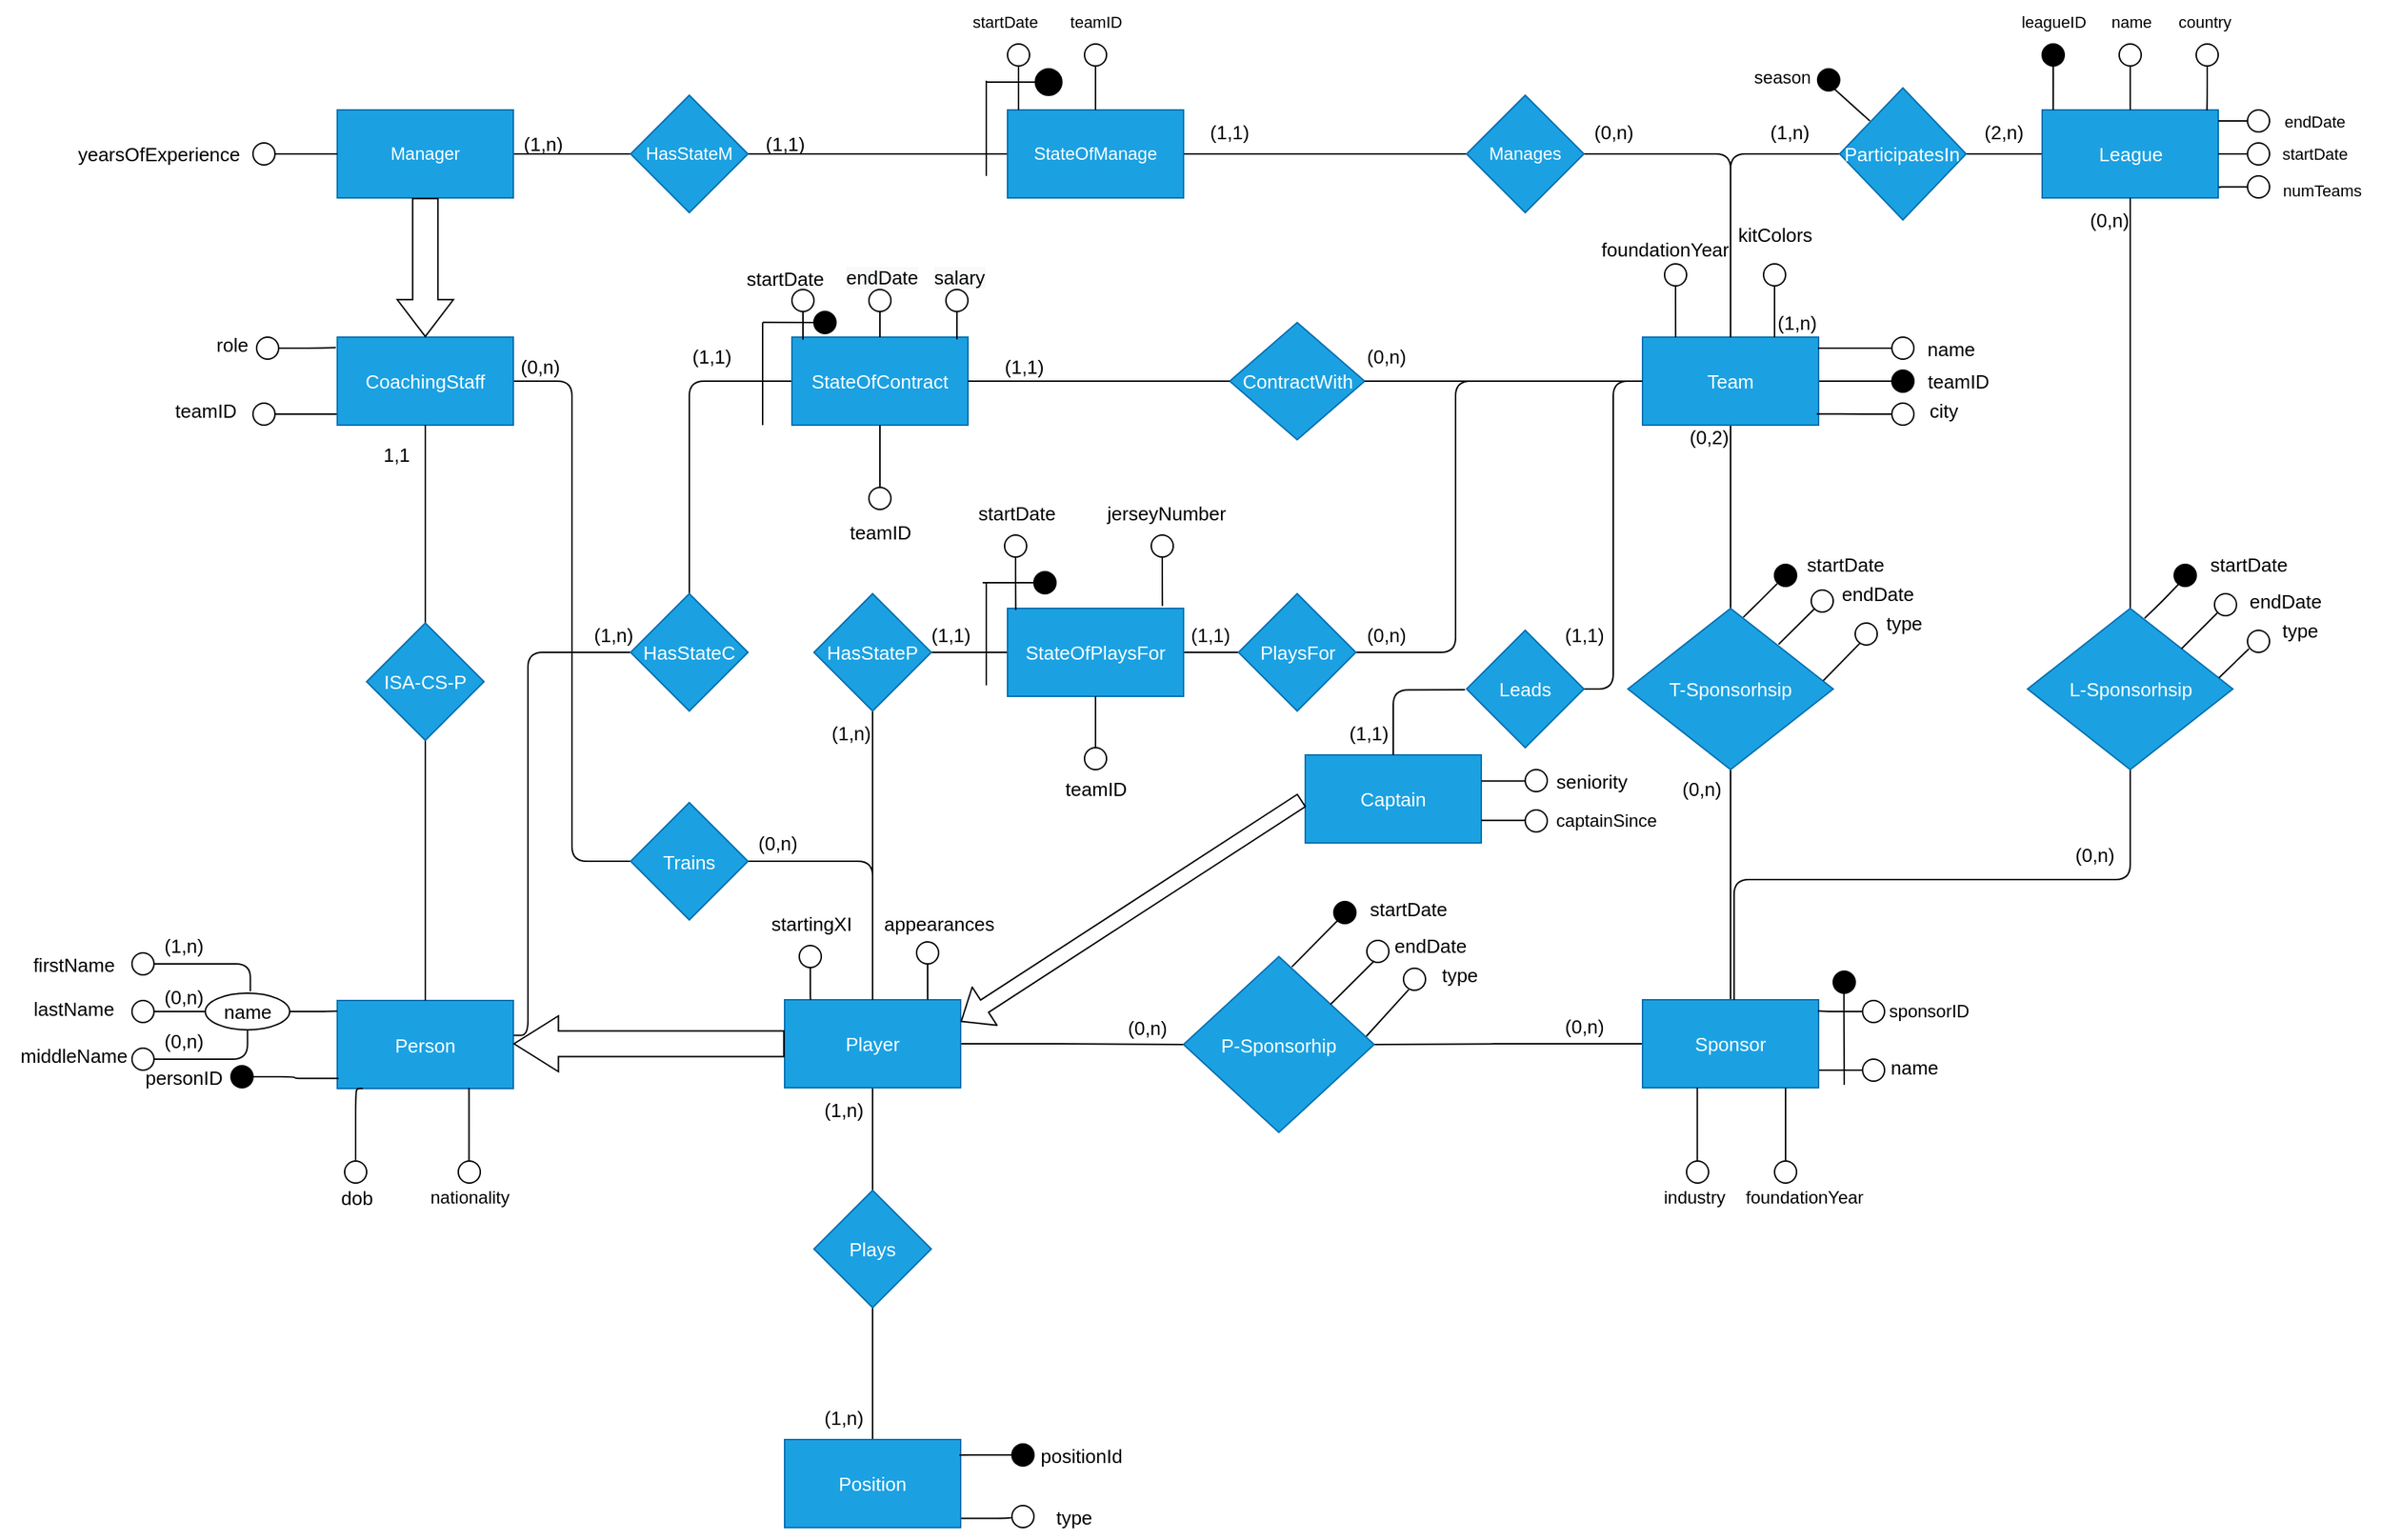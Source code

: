 <mxfile version="21.2.8" type="device">
  <diagram id="u6w0vgpRJaas2tgboFGm" name="Page-1">
    <mxGraphModel dx="472" dy="820" grid="1" gridSize="10" guides="1" tooltips="1" connect="1" arrows="1" fold="1" page="1" pageScale="1" pageWidth="1654" pageHeight="1169" math="0" shadow="0">
      <root>
        <mxCell id="0" />
        <mxCell id="1" parent="0" />
        <mxCell id="1nyOireFhNk5vsuvswtc-55" value="" style="edgeStyle=orthogonalEdgeStyle;shape=connector;rounded=1;orthogonalLoop=1;jettySize=auto;html=1;labelBackgroundColor=default;strokeColor=default;fontFamily=Helvetica;fontSize=11;fontColor=default;endArrow=none;endFill=0;fillColor=none;startArrow=none;" parent="1" source="gJ5ldzgGzaQahjb0mv15-4" target="1nyOireFhNk5vsuvswtc-54" edge="1">
          <mxGeometry relative="1" as="geometry" />
        </mxCell>
        <mxCell id="gJ5ldzgGzaQahjb0mv15-6" style="edgeStyle=orthogonalEdgeStyle;rounded=1;orthogonalLoop=1;jettySize=auto;html=1;entryX=0;entryY=0.5;entryDx=0;entryDy=0;endArrow=none;endFill=0;fillColor=none;" parent="1" source="1nyOireFhNk5vsuvswtc-1" target="gJ5ldzgGzaQahjb0mv15-3" edge="1">
          <mxGeometry relative="1" as="geometry" />
        </mxCell>
        <mxCell id="1nyOireFhNk5vsuvswtc-1" value="Manager" style="rounded=0;whiteSpace=wrap;html=1;fillColor=#1ba1e2;strokeColor=#006EAF;fontColor=#ffffff;" parent="1" vertex="1">
          <mxGeometry x="240" y="105" width="120" height="60" as="geometry" />
        </mxCell>
        <mxCell id="25Zu7PeEIxpEX03kHfXG-22" style="edgeStyle=orthogonalEdgeStyle;shape=connector;rounded=1;orthogonalLoop=1;jettySize=auto;html=1;entryX=0;entryY=0.5;entryDx=0;entryDy=0;labelBackgroundColor=default;strokeColor=default;fontFamily=Helvetica;fontSize=13;fontColor=default;endArrow=none;endFill=0;fillColor=none;" parent="1" source="1nyOireFhNk5vsuvswtc-3" target="1nyOireFhNk5vsuvswtc-176" edge="1">
          <mxGeometry relative="1" as="geometry" />
        </mxCell>
        <mxCell id="1nyOireFhNk5vsuvswtc-3" value="CoachingStaff" style="rounded=0;whiteSpace=wrap;html=1;fontSize=13;fillColor=#1ba1e2;strokeColor=#006EAF;fontColor=#ffffff;" parent="1" vertex="1">
          <mxGeometry x="240" y="260" width="120" height="60" as="geometry" />
        </mxCell>
        <mxCell id="1nyOireFhNk5vsuvswtc-5" value="Person" style="rounded=0;whiteSpace=wrap;html=1;fontSize=13;fillColor=#1ba1e2;strokeColor=#006EAF;fontColor=#ffffff;" parent="1" vertex="1">
          <mxGeometry x="240" y="712.5" width="120" height="60" as="geometry" />
        </mxCell>
        <mxCell id="1nyOireFhNk5vsuvswtc-52" style="edgeStyle=orthogonalEdgeStyle;shape=connector;rounded=1;orthogonalLoop=1;jettySize=auto;html=1;entryX=0;entryY=0.5;entryDx=0;entryDy=0;labelBackgroundColor=default;strokeColor=default;fontFamily=Helvetica;fontSize=11;fontColor=default;endArrow=none;endFill=0;fillColor=none;" parent="1" source="1nyOireFhNk5vsuvswtc-6" target="1nyOireFhNk5vsuvswtc-50" edge="1">
          <mxGeometry relative="1" as="geometry" />
        </mxCell>
        <mxCell id="1nyOireFhNk5vsuvswtc-59" value="" style="edgeStyle=orthogonalEdgeStyle;shape=connector;rounded=1;orthogonalLoop=1;jettySize=auto;html=1;labelBackgroundColor=default;strokeColor=default;fontFamily=Helvetica;fontSize=11;fontColor=default;endArrow=none;endFill=0;fillColor=none;" parent="1" source="1nyOireFhNk5vsuvswtc-6" target="1nyOireFhNk5vsuvswtc-58" edge="1">
          <mxGeometry relative="1" as="geometry" />
        </mxCell>
        <mxCell id="1nyOireFhNk5vsuvswtc-6" value="Player" style="rounded=0;whiteSpace=wrap;html=1;fontSize=13;fillColor=#1ba1e2;fontColor=#ffffff;strokeColor=#006EAF;" parent="1" vertex="1">
          <mxGeometry x="545" y="712" width="120" height="60" as="geometry" />
        </mxCell>
        <mxCell id="1nyOireFhNk5vsuvswtc-10" value="" style="shape=flexArrow;endArrow=classic;html=1;rounded=0;fontSize=13;endWidth=19.545;endSize=9.755;width=17.5;exitX=0;exitY=0.5;exitDx=0;exitDy=0;" parent="1" source="1nyOireFhNk5vsuvswtc-6" edge="1">
          <mxGeometry width="50" height="50" relative="1" as="geometry">
            <mxPoint x="435.46" y="712" as="sourcePoint" />
            <mxPoint x="360" y="742" as="targetPoint" />
          </mxGeometry>
        </mxCell>
        <mxCell id="1nyOireFhNk5vsuvswtc-43" style="edgeStyle=orthogonalEdgeStyle;shape=connector;rounded=1;orthogonalLoop=1;jettySize=auto;html=1;entryX=1.002;entryY=0.396;entryDx=0;entryDy=0;labelBackgroundColor=default;strokeColor=default;fontFamily=Helvetica;fontSize=11;fontColor=default;endArrow=none;endFill=0;fillColor=none;entryPerimeter=0;exitX=0;exitY=0.5;exitDx=0;exitDy=0;" parent="1" source="1nyOireFhNk5vsuvswtc-11" target="1nyOireFhNk5vsuvswtc-5" edge="1">
          <mxGeometry relative="1" as="geometry">
            <Array as="points">
              <mxPoint x="370" y="475" />
              <mxPoint x="370" y="736" />
            </Array>
          </mxGeometry>
        </mxCell>
        <mxCell id="cyQam68AUp5a6yiPko8j-16" style="edgeStyle=orthogonalEdgeStyle;shape=connector;rounded=1;orthogonalLoop=1;jettySize=auto;html=1;entryX=0;entryY=0.5;entryDx=0;entryDy=0;labelBackgroundColor=default;strokeColor=default;fontFamily=Helvetica;fontSize=13;fontColor=default;endArrow=none;endFill=0;fillColor=none;exitX=0.5;exitY=0;exitDx=0;exitDy=0;" parent="1" source="1nyOireFhNk5vsuvswtc-11" target="1nyOireFhNk5vsuvswtc-14" edge="1">
          <mxGeometry relative="1" as="geometry" />
        </mxCell>
        <mxCell id="1nyOireFhNk5vsuvswtc-11" value="HasStateC" style="rhombus;whiteSpace=wrap;html=1;fontSize=13;fillColor=#1ba1e2;fontColor=#ffffff;strokeColor=#006EAF;" parent="1" vertex="1">
          <mxGeometry x="440" y="435" width="80" height="80" as="geometry" />
        </mxCell>
        <mxCell id="1nyOireFhNk5vsuvswtc-14" value="StateOfContract" style="whiteSpace=wrap;html=1;fontSize=13;fillColor=#1ba1e2;fontColor=#ffffff;strokeColor=#006EAF;" parent="1" vertex="1">
          <mxGeometry x="550" y="260" width="120" height="60" as="geometry" />
        </mxCell>
        <mxCell id="1nyOireFhNk5vsuvswtc-19" value="" style="shape=flexArrow;endArrow=classic;html=1;rounded=0;fontSize=13;entryX=0.5;entryY=0;entryDx=0;entryDy=0;exitX=0.5;exitY=1;exitDx=0;exitDy=0;width=17.273;endSize=8.027;fillColor=none;" parent="1" source="1nyOireFhNk5vsuvswtc-1" target="1nyOireFhNk5vsuvswtc-3" edge="1">
          <mxGeometry width="50" height="50" relative="1" as="geometry">
            <mxPoint x="280" y="225" as="sourcePoint" />
            <mxPoint x="330" y="175" as="targetPoint" />
          </mxGeometry>
        </mxCell>
        <mxCell id="1nyOireFhNk5vsuvswtc-20" value="ContractWith" style="rhombus;whiteSpace=wrap;html=1;fontSize=13;fillColor=#1ba1e2;fontColor=#ffffff;strokeColor=#006EAF;" parent="1" vertex="1">
          <mxGeometry x="848.5" y="250" width="92" height="80" as="geometry" />
        </mxCell>
        <mxCell id="1nyOireFhNk5vsuvswtc-22" value="" style="endArrow=none;html=1;rounded=1;fillColor=none;exitX=1;exitY=0.5;exitDx=0;exitDy=0;entryX=0;entryY=0.5;entryDx=0;entryDy=0;" parent="1" source="1nyOireFhNk5vsuvswtc-14" target="1nyOireFhNk5vsuvswtc-20" edge="1">
          <mxGeometry width="50" height="50" relative="1" as="geometry">
            <mxPoint x="580" y="340" as="sourcePoint" />
            <mxPoint x="630" y="290" as="targetPoint" />
          </mxGeometry>
        </mxCell>
        <mxCell id="1nyOireFhNk5vsuvswtc-46" value="" style="edgeStyle=orthogonalEdgeStyle;shape=connector;rounded=1;orthogonalLoop=1;jettySize=auto;html=1;labelBackgroundColor=default;strokeColor=default;fontFamily=Helvetica;fontSize=11;fontColor=default;endArrow=none;endFill=0;fillColor=none;" parent="1" source="1nyOireFhNk5vsuvswtc-23" target="1nyOireFhNk5vsuvswtc-45" edge="1">
          <mxGeometry relative="1" as="geometry" />
        </mxCell>
        <mxCell id="1nyOireFhNk5vsuvswtc-153" style="edgeStyle=orthogonalEdgeStyle;shape=connector;rounded=1;orthogonalLoop=1;jettySize=auto;html=1;entryX=0;entryY=0.5;entryDx=0;entryDy=0;labelBackgroundColor=default;strokeColor=default;fontFamily=Helvetica;fontSize=13;fontColor=default;endArrow=none;endFill=0;fillColor=none;" parent="1" source="1nyOireFhNk5vsuvswtc-23" target="1nyOireFhNk5vsuvswtc-147" edge="1">
          <mxGeometry relative="1" as="geometry" />
        </mxCell>
        <mxCell id="1nyOireFhNk5vsuvswtc-23" value="Team" style="whiteSpace=wrap;html=1;fontSize=13;fillColor=#1ba1e2;strokeColor=#006EAF;fontColor=#ffffff;" parent="1" vertex="1">
          <mxGeometry x="1130" y="260" width="120" height="60" as="geometry" />
        </mxCell>
        <mxCell id="1nyOireFhNk5vsuvswtc-25" value="" style="endArrow=none;html=1;rounded=1;fillColor=none;entryX=0;entryY=0.5;entryDx=0;entryDy=0;exitX=1;exitY=0.5;exitDx=0;exitDy=0;" parent="1" source="1nyOireFhNk5vsuvswtc-20" target="1nyOireFhNk5vsuvswtc-23" edge="1">
          <mxGeometry width="50" height="50" relative="1" as="geometry">
            <mxPoint x="770" y="340" as="sourcePoint" />
            <mxPoint x="820" y="290" as="targetPoint" />
          </mxGeometry>
        </mxCell>
        <mxCell id="cyQam68AUp5a6yiPko8j-46" style="edgeStyle=orthogonalEdgeStyle;shape=connector;rounded=1;orthogonalLoop=1;jettySize=auto;html=1;entryX=0.5;entryY=0;entryDx=0;entryDy=0;labelBackgroundColor=default;strokeColor=default;fontFamily=Helvetica;fontSize=13;fontColor=default;endArrow=none;endFill=0;fillColor=none;" parent="1" source="1nyOireFhNk5vsuvswtc-37" target="1nyOireFhNk5vsuvswtc-6" edge="1">
          <mxGeometry relative="1" as="geometry" />
        </mxCell>
        <mxCell id="cyQam68AUp5a6yiPko8j-54" style="edgeStyle=orthogonalEdgeStyle;shape=connector;rounded=1;orthogonalLoop=1;jettySize=auto;html=1;entryX=0;entryY=0.5;entryDx=0;entryDy=0;labelBackgroundColor=default;strokeColor=default;fontFamily=Helvetica;fontSize=13;fontColor=default;endArrow=none;endFill=0;fillColor=none;" parent="1" source="1nyOireFhNk5vsuvswtc-37" target="cyQam68AUp5a6yiPko8j-47" edge="1">
          <mxGeometry relative="1" as="geometry" />
        </mxCell>
        <mxCell id="1nyOireFhNk5vsuvswtc-37" value="HasStateP" style="rhombus;whiteSpace=wrap;html=1;fontSize=13;fillColor=#1ba1e2;strokeColor=#006EAF;fontColor=#ffffff;rounded=0;" parent="1" vertex="1">
          <mxGeometry x="565" y="435" width="80" height="80" as="geometry" />
        </mxCell>
        <mxCell id="1nyOireFhNk5vsuvswtc-48" value="" style="edgeStyle=orthogonalEdgeStyle;shape=connector;rounded=1;orthogonalLoop=1;jettySize=auto;html=1;labelBackgroundColor=default;strokeColor=default;fontFamily=Helvetica;fontSize=11;fontColor=default;endArrow=none;endFill=0;fillColor=none;" parent="1" source="1nyOireFhNk5vsuvswtc-45" target="1nyOireFhNk5vsuvswtc-47" edge="1">
          <mxGeometry relative="1" as="geometry" />
        </mxCell>
        <mxCell id="1nyOireFhNk5vsuvswtc-45" value="T-Sponsorhsip" style="rhombus;whiteSpace=wrap;html=1;fontSize=13;fillColor=#1ba1e2;strokeColor=#006EAF;fontColor=#ffffff;" parent="1" vertex="1">
          <mxGeometry x="1120" y="445" width="140" height="110" as="geometry" />
        </mxCell>
        <mxCell id="1nyOireFhNk5vsuvswtc-51" value="" style="edgeStyle=orthogonalEdgeStyle;shape=connector;rounded=1;orthogonalLoop=1;jettySize=auto;html=1;labelBackgroundColor=default;strokeColor=default;fontFamily=Helvetica;fontSize=11;fontColor=default;endArrow=none;endFill=0;fillColor=none;" parent="1" source="1nyOireFhNk5vsuvswtc-47" target="1nyOireFhNk5vsuvswtc-50" edge="1">
          <mxGeometry relative="1" as="geometry" />
        </mxCell>
        <mxCell id="1nyOireFhNk5vsuvswtc-47" value="Sponsor" style="whiteSpace=wrap;html=1;fontSize=13;fillColor=#1ba1e2;strokeColor=#006EAF;fontColor=#ffffff;" parent="1" vertex="1">
          <mxGeometry x="1130" y="712" width="120" height="60" as="geometry" />
        </mxCell>
        <mxCell id="1nyOireFhNk5vsuvswtc-50" value="P-Sponsorhip" style="rhombus;whiteSpace=wrap;html=1;fontSize=13;fillColor=#1ba1e2;strokeColor=#006EAF;fontColor=#ffffff;" parent="1" vertex="1">
          <mxGeometry x="817" y="682.5" width="130" height="120" as="geometry" />
        </mxCell>
        <mxCell id="1nyOireFhNk5vsuvswtc-56" style="edgeStyle=orthogonalEdgeStyle;shape=connector;rounded=1;orthogonalLoop=1;jettySize=auto;html=1;entryX=0.5;entryY=0;entryDx=0;entryDy=0;labelBackgroundColor=default;strokeColor=default;fontFamily=Helvetica;fontSize=11;fontColor=default;endArrow=none;endFill=0;fillColor=none;" parent="1" source="1nyOireFhNk5vsuvswtc-54" target="1nyOireFhNk5vsuvswtc-23" edge="1">
          <mxGeometry relative="1" as="geometry" />
        </mxCell>
        <mxCell id="1nyOireFhNk5vsuvswtc-54" value="Manages" style="rhombus;whiteSpace=wrap;html=1;fillColor=#1ba1e2;strokeColor=#006EAF;fontColor=#ffffff;rounded=0;" parent="1" vertex="1">
          <mxGeometry x="1010" y="95" width="80" height="80" as="geometry" />
        </mxCell>
        <mxCell id="1nyOireFhNk5vsuvswtc-61" value="" style="edgeStyle=orthogonalEdgeStyle;shape=connector;rounded=1;orthogonalLoop=1;jettySize=auto;html=1;labelBackgroundColor=default;strokeColor=default;fontFamily=Helvetica;fontSize=11;fontColor=default;endArrow=none;endFill=0;fillColor=none;" parent="1" source="1nyOireFhNk5vsuvswtc-58" edge="1">
          <mxGeometry relative="1" as="geometry">
            <mxPoint x="605" y="1012" as="targetPoint" />
          </mxGeometry>
        </mxCell>
        <mxCell id="1nyOireFhNk5vsuvswtc-58" value="Plays" style="rhombus;whiteSpace=wrap;html=1;fontSize=13;fillColor=#1ba1e2;strokeColor=#006EAF;fontColor=#ffffff;rounded=0;" parent="1" vertex="1">
          <mxGeometry x="565" y="842" width="80" height="80" as="geometry" />
        </mxCell>
        <mxCell id="PQA37V6N7CLmbWVco3Oz-91" style="edgeStyle=orthogonalEdgeStyle;shape=connector;rounded=1;orthogonalLoop=1;jettySize=auto;html=1;entryX=0;entryY=0.5;entryDx=0;entryDy=0;labelBackgroundColor=default;strokeColor=default;fontFamily=Helvetica;fontSize=13;fontColor=default;endArrow=none;endFill=0;fillColor=none;exitX=1.001;exitY=0.895;exitDx=0;exitDy=0;exitPerimeter=0;" parent="1" source="1nyOireFhNk5vsuvswtc-60" target="PQA37V6N7CLmbWVco3Oz-90" edge="1">
          <mxGeometry relative="1" as="geometry" />
        </mxCell>
        <mxCell id="1nyOireFhNk5vsuvswtc-60" value="Position" style="whiteSpace=wrap;html=1;fontSize=13;fillColor=#1ba1e2;strokeColor=#006EAF;fontColor=#ffffff;rounded=0;" parent="1" vertex="1">
          <mxGeometry x="545" y="1012" width="120" height="60" as="geometry" />
        </mxCell>
        <mxCell id="1nyOireFhNk5vsuvswtc-125" style="edgeStyle=orthogonalEdgeStyle;shape=connector;rounded=1;orthogonalLoop=1;jettySize=auto;html=1;entryX=-0.002;entryY=0.12;entryDx=0;entryDy=0;entryPerimeter=0;labelBackgroundColor=default;strokeColor=default;fontFamily=Helvetica;fontSize=13;fontColor=default;endArrow=none;endFill=0;fillColor=none;" parent="1" source="1nyOireFhNk5vsuvswtc-86" target="1nyOireFhNk5vsuvswtc-5" edge="1">
          <mxGeometry relative="1" as="geometry" />
        </mxCell>
        <mxCell id="1nyOireFhNk5vsuvswtc-86" value="name" style="ellipse;whiteSpace=wrap;html=1;fontSize=13;rounded=0;" parent="1" vertex="1">
          <mxGeometry x="150" y="707.5" width="57.5" height="25" as="geometry" />
        </mxCell>
        <mxCell id="1nyOireFhNk5vsuvswtc-102" style="edgeStyle=orthogonalEdgeStyle;shape=connector;rounded=1;orthogonalLoop=1;jettySize=auto;html=1;entryX=0.534;entryY=-0.052;entryDx=0;entryDy=0;entryPerimeter=0;labelBackgroundColor=default;strokeColor=default;fontFamily=Helvetica;fontSize=13;fontColor=default;endArrow=none;endFill=0;fillColor=none;" parent="1" source="1nyOireFhNk5vsuvswtc-91" target="1nyOireFhNk5vsuvswtc-86" edge="1">
          <mxGeometry relative="1" as="geometry" />
        </mxCell>
        <mxCell id="1nyOireFhNk5vsuvswtc-91" value="" style="ellipse;whiteSpace=wrap;html=1;fontSize=13;rounded=0;" parent="1" vertex="1">
          <mxGeometry x="100" y="680" width="15" height="15" as="geometry" />
        </mxCell>
        <mxCell id="1nyOireFhNk5vsuvswtc-97" style="edgeStyle=orthogonalEdgeStyle;shape=connector;rounded=1;orthogonalLoop=1;jettySize=auto;html=1;labelBackgroundColor=default;strokeColor=default;fontFamily=Helvetica;fontSize=13;fontColor=default;endArrow=none;endFill=0;fillColor=none;" parent="1" source="1nyOireFhNk5vsuvswtc-96" target="1nyOireFhNk5vsuvswtc-86" edge="1">
          <mxGeometry relative="1" as="geometry" />
        </mxCell>
        <mxCell id="1nyOireFhNk5vsuvswtc-96" value="" style="ellipse;whiteSpace=wrap;html=1;fontSize=13;rounded=0;" parent="1" vertex="1">
          <mxGeometry x="100" y="712.5" width="15" height="15" as="geometry" />
        </mxCell>
        <mxCell id="1nyOireFhNk5vsuvswtc-101" style="edgeStyle=orthogonalEdgeStyle;shape=connector;rounded=1;orthogonalLoop=1;jettySize=auto;html=1;entryX=0.5;entryY=1;entryDx=0;entryDy=0;labelBackgroundColor=default;strokeColor=default;fontFamily=Helvetica;fontSize=13;fontColor=default;endArrow=none;endFill=0;fillColor=none;" parent="1" source="1nyOireFhNk5vsuvswtc-100" target="1nyOireFhNk5vsuvswtc-86" edge="1">
          <mxGeometry relative="1" as="geometry" />
        </mxCell>
        <mxCell id="1nyOireFhNk5vsuvswtc-100" value="" style="ellipse;whiteSpace=wrap;html=1;fontSize=13;rounded=0;" parent="1" vertex="1">
          <mxGeometry x="100" y="745" width="15" height="15" as="geometry" />
        </mxCell>
        <mxCell id="1nyOireFhNk5vsuvswtc-104" value="(0,n)" style="text;html=1;align=center;verticalAlign=middle;resizable=0;points=[];autosize=1;strokeColor=none;fillColor=none;fontSize=13;fontFamily=Helvetica;fontColor=default;" parent="1" vertex="1">
          <mxGeometry x="110" y="725" width="50" height="30" as="geometry" />
        </mxCell>
        <mxCell id="1nyOireFhNk5vsuvswtc-105" value="(0,n)" style="text;html=1;align=center;verticalAlign=middle;resizable=0;points=[];autosize=1;strokeColor=none;fillColor=none;fontSize=13;fontFamily=Helvetica;fontColor=default;" parent="1" vertex="1">
          <mxGeometry x="110" y="695" width="50" height="30" as="geometry" />
        </mxCell>
        <mxCell id="1nyOireFhNk5vsuvswtc-107" value="(1,n)" style="text;html=1;align=center;verticalAlign=middle;resizable=0;points=[];autosize=1;strokeColor=none;fillColor=none;fontSize=13;fontFamily=Helvetica;fontColor=default;" parent="1" vertex="1">
          <mxGeometry x="110" y="660" width="50" height="30" as="geometry" />
        </mxCell>
        <mxCell id="1nyOireFhNk5vsuvswtc-108" value="firstName" style="text;html=1;align=center;verticalAlign=middle;resizable=0;points=[];autosize=1;strokeColor=none;fillColor=none;fontSize=13;fontFamily=Helvetica;fontColor=default;" parent="1" vertex="1">
          <mxGeometry x="20" y="672.5" width="80" height="30" as="geometry" />
        </mxCell>
        <mxCell id="1nyOireFhNk5vsuvswtc-109" value="middleName" style="text;html=1;align=center;verticalAlign=middle;resizable=0;points=[];autosize=1;strokeColor=none;fillColor=none;fontSize=13;fontFamily=Helvetica;fontColor=default;" parent="1" vertex="1">
          <mxGeometry x="10" y="735" width="100" height="30" as="geometry" />
        </mxCell>
        <mxCell id="1nyOireFhNk5vsuvswtc-110" value="lastName" style="text;html=1;align=center;verticalAlign=middle;resizable=0;points=[];autosize=1;strokeColor=none;fillColor=none;fontSize=13;fontFamily=Helvetica;fontColor=default;" parent="1" vertex="1">
          <mxGeometry x="20" y="702.5" width="80" height="30" as="geometry" />
        </mxCell>
        <mxCell id="1nyOireFhNk5vsuvswtc-116" style="edgeStyle=orthogonalEdgeStyle;shape=connector;rounded=1;orthogonalLoop=1;jettySize=auto;html=1;entryX=0.146;entryY=1;entryDx=0;entryDy=0;entryPerimeter=0;labelBackgroundColor=default;strokeColor=default;fontFamily=Helvetica;fontSize=13;fontColor=default;endArrow=none;endFill=0;fillColor=none;" parent="1" source="1nyOireFhNk5vsuvswtc-115" target="1nyOireFhNk5vsuvswtc-5" edge="1">
          <mxGeometry relative="1" as="geometry">
            <Array as="points">
              <mxPoint x="253" y="782" />
              <mxPoint x="253" y="782" />
            </Array>
          </mxGeometry>
        </mxCell>
        <mxCell id="1nyOireFhNk5vsuvswtc-115" value="" style="ellipse;whiteSpace=wrap;html=1;fontSize=13;rounded=0;" parent="1" vertex="1">
          <mxGeometry x="245" y="822" width="15" height="15" as="geometry" />
        </mxCell>
        <mxCell id="1nyOireFhNk5vsuvswtc-120" value="personID" style="text;html=1;align=center;verticalAlign=middle;resizable=0;points=[];autosize=1;strokeColor=none;fillColor=none;fontSize=13;fontFamily=Helvetica;fontColor=default;" parent="1" vertex="1">
          <mxGeometry x="95" y="749.5" width="80" height="30" as="geometry" />
        </mxCell>
        <mxCell id="1nyOireFhNk5vsuvswtc-124" value="dob" style="text;html=1;align=center;verticalAlign=middle;resizable=0;points=[];autosize=1;strokeColor=none;fillColor=none;fontSize=13;fontFamily=Helvetica;fontColor=default;" parent="1" vertex="1">
          <mxGeometry x="227.5" y="832" width="50" height="30" as="geometry" />
        </mxCell>
        <mxCell id="1nyOireFhNk5vsuvswtc-128" style="edgeStyle=orthogonalEdgeStyle;shape=connector;rounded=1;orthogonalLoop=1;jettySize=auto;html=1;entryX=0.007;entryY=0.886;entryDx=0;entryDy=0;entryPerimeter=0;labelBackgroundColor=default;strokeColor=default;fontFamily=Helvetica;fontSize=13;fontColor=default;endArrow=none;endFill=0;fillColor=none;" parent="1" source="1nyOireFhNk5vsuvswtc-127" target="1nyOireFhNk5vsuvswtc-5" edge="1">
          <mxGeometry relative="1" as="geometry" />
        </mxCell>
        <mxCell id="1nyOireFhNk5vsuvswtc-127" value="" style="ellipse;whiteSpace=wrap;html=1;fontSize=13;rounded=0;fillColor=#000000;" parent="1" vertex="1">
          <mxGeometry x="167.5" y="757" width="15" height="15" as="geometry" />
        </mxCell>
        <mxCell id="25Zu7PeEIxpEX03kHfXG-13" style="edgeStyle=orthogonalEdgeStyle;shape=connector;rounded=1;orthogonalLoop=1;jettySize=auto;html=1;entryX=-0.008;entryY=0.119;entryDx=0;entryDy=0;entryPerimeter=0;labelBackgroundColor=default;strokeColor=default;fontFamily=Helvetica;fontSize=13;fontColor=default;endArrow=none;endFill=0;fillColor=none;" parent="1" source="1nyOireFhNk5vsuvswtc-131" target="1nyOireFhNk5vsuvswtc-3" edge="1">
          <mxGeometry relative="1" as="geometry" />
        </mxCell>
        <mxCell id="1nyOireFhNk5vsuvswtc-131" value="" style="ellipse;whiteSpace=wrap;html=1;fontSize=13;rounded=0;" parent="1" vertex="1">
          <mxGeometry x="185" y="260" width="15" height="15" as="geometry" />
        </mxCell>
        <mxCell id="1nyOireFhNk5vsuvswtc-133" value="role" style="text;html=1;align=center;verticalAlign=middle;resizable=0;points=[];autosize=1;strokeColor=none;fillColor=none;fontSize=13;fontFamily=Helvetica;fontColor=default;" parent="1" vertex="1">
          <mxGeometry x="142.5" y="250" width="50" height="30" as="geometry" />
        </mxCell>
        <mxCell id="1nyOireFhNk5vsuvswtc-142" value="(1,n)" style="text;html=1;align=center;verticalAlign=middle;resizable=0;points=[];autosize=1;strokeColor=none;fillColor=none;fontSize=13;fontFamily=Helvetica;fontColor=default;" parent="1" vertex="1">
          <mxGeometry x="560" y="772" width="50" height="30" as="geometry" />
        </mxCell>
        <mxCell id="1nyOireFhNk5vsuvswtc-143" value="(1,n)" style="text;html=1;align=center;verticalAlign=middle;resizable=0;points=[];autosize=1;strokeColor=none;fillColor=none;fontSize=13;fontFamily=Helvetica;fontColor=default;" parent="1" vertex="1">
          <mxGeometry x="560" y="982" width="50" height="30" as="geometry" />
        </mxCell>
        <mxCell id="1nyOireFhNk5vsuvswtc-155" style="edgeStyle=orthogonalEdgeStyle;shape=connector;rounded=1;orthogonalLoop=1;jettySize=auto;html=1;entryX=0.996;entryY=0.126;entryDx=0;entryDy=0;entryPerimeter=0;labelBackgroundColor=default;strokeColor=default;fontFamily=Helvetica;fontSize=13;fontColor=default;endArrow=none;endFill=0;fillColor=none;" parent="1" source="1nyOireFhNk5vsuvswtc-146" target="1nyOireFhNk5vsuvswtc-23" edge="1">
          <mxGeometry relative="1" as="geometry" />
        </mxCell>
        <mxCell id="1nyOireFhNk5vsuvswtc-146" value="" style="ellipse;whiteSpace=wrap;html=1;fontSize=13;rounded=0;fillColor=none;" parent="1" vertex="1">
          <mxGeometry x="1300" y="260" width="15" height="15" as="geometry" />
        </mxCell>
        <mxCell id="1nyOireFhNk5vsuvswtc-147" value="" style="ellipse;whiteSpace=wrap;html=1;fontSize=13;rounded=0;fillColor=#000000;" parent="1" vertex="1">
          <mxGeometry x="1300" y="282.5" width="15" height="15" as="geometry" />
        </mxCell>
        <mxCell id="1nyOireFhNk5vsuvswtc-156" style="edgeStyle=orthogonalEdgeStyle;shape=connector;rounded=1;orthogonalLoop=1;jettySize=auto;html=1;entryX=0.99;entryY=0.872;entryDx=0;entryDy=0;entryPerimeter=0;labelBackgroundColor=default;strokeColor=default;fontFamily=Helvetica;fontSize=13;fontColor=default;endArrow=none;endFill=0;fillColor=none;" parent="1" source="1nyOireFhNk5vsuvswtc-148" target="1nyOireFhNk5vsuvswtc-23" edge="1">
          <mxGeometry relative="1" as="geometry" />
        </mxCell>
        <mxCell id="1nyOireFhNk5vsuvswtc-148" value="" style="ellipse;whiteSpace=wrap;html=1;fontSize=13;rounded=0;" parent="1" vertex="1">
          <mxGeometry x="1300" y="305" width="15" height="15" as="geometry" />
        </mxCell>
        <mxCell id="1nyOireFhNk5vsuvswtc-157" value="name" style="text;html=1;align=center;verticalAlign=middle;resizable=0;points=[];autosize=1;strokeColor=none;fillColor=none;fontSize=13;fontFamily=Helvetica;fontColor=default;" parent="1" vertex="1">
          <mxGeometry x="1310" y="252.5" width="60" height="30" as="geometry" />
        </mxCell>
        <mxCell id="1nyOireFhNk5vsuvswtc-160" value="teamID" style="text;html=1;align=center;verticalAlign=middle;resizable=0;points=[];autosize=1;strokeColor=none;fillColor=none;fontSize=13;fontFamily=Helvetica;fontColor=default;" parent="1" vertex="1">
          <mxGeometry x="1310" y="275" width="70" height="30" as="geometry" />
        </mxCell>
        <mxCell id="1nyOireFhNk5vsuvswtc-161" value="city" style="text;html=1;align=center;verticalAlign=middle;resizable=0;points=[];autosize=1;strokeColor=none;fillColor=none;fontSize=13;fontFamily=Helvetica;fontColor=default;" parent="1" vertex="1">
          <mxGeometry x="1315" y="295" width="40" height="30" as="geometry" />
        </mxCell>
        <mxCell id="1nyOireFhNk5vsuvswtc-165" style="edgeStyle=orthogonalEdgeStyle;shape=connector;rounded=1;orthogonalLoop=1;jettySize=auto;html=1;entryX=0.996;entryY=0.128;entryDx=0;entryDy=0;entryPerimeter=0;labelBackgroundColor=default;strokeColor=default;fontFamily=Helvetica;fontSize=13;fontColor=default;endArrow=none;endFill=0;fillColor=none;" parent="1" source="1nyOireFhNk5vsuvswtc-162" target="1nyOireFhNk5vsuvswtc-47" edge="1">
          <mxGeometry relative="1" as="geometry" />
        </mxCell>
        <mxCell id="1nyOireFhNk5vsuvswtc-162" value="" style="ellipse;whiteSpace=wrap;html=1;fontSize=13;rounded=0;fillColor=none;" parent="1" vertex="1">
          <mxGeometry x="1280" y="712.5" width="15" height="15" as="geometry" />
        </mxCell>
        <mxCell id="1nyOireFhNk5vsuvswtc-170" value="(1,n)" style="text;html=1;align=center;verticalAlign=middle;resizable=0;points=[];autosize=1;strokeColor=none;fillColor=none;fontSize=13;fontFamily=Helvetica;fontColor=default;" parent="1" vertex="1">
          <mxGeometry x="1210" y="235" width="50" height="30" as="geometry" />
        </mxCell>
        <mxCell id="1nyOireFhNk5vsuvswtc-171" value="name" style="text;html=1;align=center;verticalAlign=middle;resizable=0;points=[];autosize=1;strokeColor=none;fillColor=none;fontSize=13;fontFamily=Helvetica;fontColor=default;" parent="1" vertex="1">
          <mxGeometry x="1285" y="742.5" width="60" height="30" as="geometry" />
        </mxCell>
        <mxCell id="1nyOireFhNk5vsuvswtc-172" value="(0,n)" style="text;html=1;align=center;verticalAlign=middle;resizable=0;points=[];autosize=1;strokeColor=none;fillColor=none;fontSize=13;fontFamily=Helvetica;fontColor=default;" parent="1" vertex="1">
          <mxGeometry x="767" y="716" width="50" height="30" as="geometry" />
        </mxCell>
        <mxCell id="1nyOireFhNk5vsuvswtc-173" value="(0,n)" style="text;html=1;align=center;verticalAlign=middle;resizable=0;points=[];autosize=1;strokeColor=none;fillColor=none;fontSize=13;fontFamily=Helvetica;fontColor=default;" parent="1" vertex="1">
          <mxGeometry x="1065" y="715" width="50" height="30" as="geometry" />
        </mxCell>
        <mxCell id="1nyOireFhNk5vsuvswtc-174" value="(1,1)" style="text;html=1;align=center;verticalAlign=middle;resizable=0;points=[];autosize=1;strokeColor=none;fillColor=none;fontSize=13;fontFamily=Helvetica;fontColor=default;" parent="1" vertex="1">
          <mxGeometry x="470" y="257.5" width="50" height="30" as="geometry" />
        </mxCell>
        <mxCell id="25Zu7PeEIxpEX03kHfXG-18" style="edgeStyle=orthogonalEdgeStyle;shape=connector;rounded=1;orthogonalLoop=1;jettySize=auto;html=1;entryX=0.5;entryY=0;entryDx=0;entryDy=0;labelBackgroundColor=default;strokeColor=default;fontFamily=Helvetica;fontSize=13;fontColor=default;endArrow=none;endFill=0;fillColor=none;" parent="1" source="1nyOireFhNk5vsuvswtc-176" target="1nyOireFhNk5vsuvswtc-6" edge="1">
          <mxGeometry relative="1" as="geometry">
            <Array as="points">
              <mxPoint x="604.5" y="618" />
            </Array>
          </mxGeometry>
        </mxCell>
        <mxCell id="1nyOireFhNk5vsuvswtc-176" value="Trains" style="rhombus;whiteSpace=wrap;html=1;fontSize=13;fillColor=#1ba1e2;strokeColor=#006EAF;fontColor=#ffffff;rounded=0;" parent="1" vertex="1">
          <mxGeometry x="440" y="577.5" width="80" height="80" as="geometry" />
        </mxCell>
        <mxCell id="1nyOireFhNk5vsuvswtc-181" value="" style="ellipse;whiteSpace=wrap;html=1;fontSize=13;rounded=0;fillColor=#000000;" parent="1" vertex="1">
          <mxGeometry x="1220" y="415" width="15" height="15" as="geometry" />
        </mxCell>
        <mxCell id="1nyOireFhNk5vsuvswtc-201" value="(1,n)" style="text;html=1;align=center;verticalAlign=middle;resizable=0;points=[];autosize=1;strokeColor=none;fillColor=none;fontSize=13;fontFamily=Helvetica;fontColor=default;" parent="1" vertex="1">
          <mxGeometry x="565" y="515" width="50" height="30" as="geometry" />
        </mxCell>
        <mxCell id="1nyOireFhNk5vsuvswtc-202" value="(0,n)" style="text;html=1;align=center;verticalAlign=middle;resizable=0;points=[];autosize=1;strokeColor=none;fillColor=none;fontSize=13;fontFamily=Helvetica;fontColor=default;" parent="1" vertex="1">
          <mxGeometry x="930" y="447.5" width="50" height="30" as="geometry" />
        </mxCell>
        <mxCell id="1nyOireFhNk5vsuvswtc-203" value="(0,n)" style="text;html=1;align=center;verticalAlign=middle;resizable=0;points=[];autosize=1;strokeColor=none;fillColor=none;fontSize=13;fontFamily=Helvetica;fontColor=default;" parent="1" vertex="1">
          <mxGeometry x="352.5" y="265" width="50" height="30" as="geometry" />
        </mxCell>
        <mxCell id="1nyOireFhNk5vsuvswtc-204" value="(0,n)" style="text;html=1;align=center;verticalAlign=middle;resizable=0;points=[];autosize=1;strokeColor=none;fillColor=none;fontSize=13;fontFamily=Helvetica;fontColor=default;" parent="1" vertex="1">
          <mxGeometry x="515" y="590" width="50" height="30" as="geometry" />
        </mxCell>
        <mxCell id="1nyOireFhNk5vsuvswtc-205" value="(1,1)" style="text;html=1;align=center;verticalAlign=middle;resizable=0;points=[];autosize=1;strokeColor=none;fillColor=none;fontSize=13;fontFamily=Helvetica;fontColor=default;" parent="1" vertex="1">
          <mxGeometry x="682.5" y="265" width="50" height="30" as="geometry" />
        </mxCell>
        <mxCell id="1nyOireFhNk5vsuvswtc-206" value="(0,n)" style="text;html=1;align=center;verticalAlign=middle;resizable=0;points=[];autosize=1;strokeColor=none;fillColor=none;fontSize=13;fontFamily=Helvetica;fontColor=default;" parent="1" vertex="1">
          <mxGeometry x="930" y="257.5" width="50" height="30" as="geometry" />
        </mxCell>
        <mxCell id="1nyOireFhNk5vsuvswtc-209" value="type" style="text;html=1;align=center;verticalAlign=middle;resizable=0;points=[];autosize=1;strokeColor=none;fillColor=none;fontSize=13;fontFamily=Helvetica;fontColor=default;" parent="1" vertex="1">
          <mxGeometry x="1282.5" y="440" width="50" height="30" as="geometry" />
        </mxCell>
        <mxCell id="1nyOireFhNk5vsuvswtc-213" value="(0,n)" style="text;html=1;align=center;verticalAlign=middle;resizable=0;points=[];autosize=1;strokeColor=none;fillColor=none;fontSize=13;fontFamily=Helvetica;fontColor=default;" parent="1" vertex="1">
          <mxGeometry x="1145" y="552.5" width="50" height="30" as="geometry" />
        </mxCell>
        <mxCell id="1nyOireFhNk5vsuvswtc-214" value="(0,2)" style="text;html=1;align=center;verticalAlign=middle;resizable=0;points=[];autosize=1;strokeColor=none;fillColor=none;fontSize=13;fontFamily=Helvetica;fontColor=default;" parent="1" vertex="1">
          <mxGeometry x="1150" y="312.5" width="50" height="30" as="geometry" />
        </mxCell>
        <mxCell id="1nyOireFhNk5vsuvswtc-220" value="(1,n)" style="text;html=1;align=center;verticalAlign=middle;resizable=0;points=[];autosize=1;strokeColor=none;fillColor=none;fontSize=13;fontFamily=Helvetica;fontColor=default;" parent="1" vertex="1">
          <mxGeometry x="402.5" y="447.5" width="50" height="30" as="geometry" />
        </mxCell>
        <mxCell id="PQA37V6N7CLmbWVco3Oz-9" style="edgeStyle=orthogonalEdgeStyle;rounded=1;orthogonalLoop=1;jettySize=auto;html=1;entryX=0.75;entryY=0;entryDx=0;entryDy=0;endArrow=none;fontSize=13;endFill=0;fillColor=none;" parent="1" source="PQA37V6N7CLmbWVco3Oz-6" target="1nyOireFhNk5vsuvswtc-23" edge="1">
          <mxGeometry relative="1" as="geometry" />
        </mxCell>
        <mxCell id="PQA37V6N7CLmbWVco3Oz-6" value="" style="ellipse;whiteSpace=wrap;html=1;fontSize=13;rounded=0;fillColor=none;" parent="1" vertex="1">
          <mxGeometry x="1212.5" y="210" width="15" height="15" as="geometry" />
        </mxCell>
        <mxCell id="PQA37V6N7CLmbWVco3Oz-8" value="kitColors" style="text;html=1;align=center;verticalAlign=middle;resizable=0;points=[];autosize=1;strokeColor=none;fillColor=none;fontSize=13;fontFamily=Helvetica;fontColor=default;" parent="1" vertex="1">
          <mxGeometry x="1185" y="175" width="70" height="30" as="geometry" />
        </mxCell>
        <mxCell id="PQA37V6N7CLmbWVco3Oz-20" value="" style="endArrow=none;html=1;rounded=1;labelBackgroundColor=default;strokeColor=default;fontFamily=Helvetica;fontSize=13;fontColor=default;fillColor=none;shape=connector;entryX=0.119;entryY=0.875;entryDx=0;entryDy=0;entryPerimeter=0;exitX=0.562;exitY=0.055;exitDx=0;exitDy=0;exitPerimeter=0;" parent="1" source="1nyOireFhNk5vsuvswtc-45" target="1nyOireFhNk5vsuvswtc-181" edge="1">
          <mxGeometry width="50" height="50" relative="1" as="geometry">
            <mxPoint x="1200" y="450" as="sourcePoint" />
            <mxPoint x="1220" y="430" as="targetPoint" />
            <Array as="points">
              <mxPoint x="1210" y="440" />
            </Array>
          </mxGeometry>
        </mxCell>
        <mxCell id="PQA37V6N7CLmbWVco3Oz-21" value="" style="ellipse;whiteSpace=wrap;html=1;fontSize=13;rounded=0;" parent="1" vertex="1">
          <mxGeometry x="1245" y="432.5" width="15" height="15" as="geometry" />
        </mxCell>
        <mxCell id="PQA37V6N7CLmbWVco3Oz-22" value="" style="endArrow=none;html=1;rounded=1;labelBackgroundColor=default;strokeColor=default;fontFamily=Helvetica;fontSize=13;fontColor=default;fillColor=none;shape=connector;exitX=0.734;exitY=0.223;exitDx=0;exitDy=0;exitPerimeter=0;" parent="1" source="1nyOireFhNk5vsuvswtc-45" edge="1">
          <mxGeometry width="50" height="50" relative="1" as="geometry">
            <mxPoint x="1207.5" y="485" as="sourcePoint" />
            <mxPoint x="1247.5" y="445" as="targetPoint" />
          </mxGeometry>
        </mxCell>
        <mxCell id="PQA37V6N7CLmbWVco3Oz-23" value="startDate" style="text;html=1;align=center;verticalAlign=middle;resizable=0;points=[];autosize=1;strokeColor=none;fillColor=none;fontSize=13;fontFamily=Helvetica;fontColor=default;" parent="1" vertex="1">
          <mxGeometry x="1227.5" y="400" width="80" height="30" as="geometry" />
        </mxCell>
        <mxCell id="PQA37V6N7CLmbWVco3Oz-25" value="" style="ellipse;whiteSpace=wrap;html=1;fontSize=13;rounded=0;" parent="1" vertex="1">
          <mxGeometry x="1275" y="455" width="15" height="15" as="geometry" />
        </mxCell>
        <mxCell id="PQA37V6N7CLmbWVco3Oz-26" value="" style="endArrow=none;html=1;rounded=1;labelBackgroundColor=default;strokeColor=default;fontFamily=Helvetica;fontSize=13;fontColor=default;fillColor=none;shape=connector;entryX=0.212;entryY=0.921;entryDx=0;entryDy=0;entryPerimeter=0;exitX=0.952;exitY=0.448;exitDx=0;exitDy=0;exitPerimeter=0;" parent="1" source="1nyOireFhNk5vsuvswtc-45" target="PQA37V6N7CLmbWVco3Oz-25" edge="1">
          <mxGeometry width="50" height="50" relative="1" as="geometry">
            <mxPoint x="1227.5" y="520" as="sourcePoint" />
            <mxPoint x="1277.5" y="470" as="targetPoint" />
          </mxGeometry>
        </mxCell>
        <mxCell id="PQA37V6N7CLmbWVco3Oz-27" value="endDate" style="text;html=1;align=center;verticalAlign=middle;resizable=0;points=[];autosize=1;strokeColor=none;fillColor=none;fontSize=13;fontFamily=Helvetica;fontColor=default;" parent="1" vertex="1">
          <mxGeometry x="1255" y="420" width="70" height="30" as="geometry" />
        </mxCell>
        <mxCell id="PQA37V6N7CLmbWVco3Oz-29" value="" style="ellipse;whiteSpace=wrap;html=1;fontSize=13;rounded=0;fillColor=#000000;" parent="1" vertex="1">
          <mxGeometry x="919.5" y="645" width="15" height="15" as="geometry" />
        </mxCell>
        <mxCell id="PQA37V6N7CLmbWVco3Oz-30" value="type" style="text;html=1;align=center;verticalAlign=middle;resizable=0;points=[];autosize=1;strokeColor=none;fillColor=none;fontSize=13;fontFamily=Helvetica;fontColor=default;" parent="1" vertex="1">
          <mxGeometry x="980" y="680" width="50" height="30" as="geometry" />
        </mxCell>
        <mxCell id="PQA37V6N7CLmbWVco3Oz-31" value="" style="ellipse;whiteSpace=wrap;html=1;fontSize=13;rounded=0;" parent="1" vertex="1">
          <mxGeometry x="942" y="671.5" width="15" height="15" as="geometry" />
        </mxCell>
        <mxCell id="PQA37V6N7CLmbWVco3Oz-33" value="startDate" style="text;html=1;align=center;verticalAlign=middle;resizable=0;points=[];autosize=1;strokeColor=none;fillColor=none;fontSize=13;fontFamily=Helvetica;fontColor=default;" parent="1" vertex="1">
          <mxGeometry x="930" y="635" width="80" height="30" as="geometry" />
        </mxCell>
        <mxCell id="PQA37V6N7CLmbWVco3Oz-34" value="" style="ellipse;whiteSpace=wrap;html=1;fontSize=13;rounded=0;" parent="1" vertex="1">
          <mxGeometry x="967" y="690.5" width="15" height="15" as="geometry" />
        </mxCell>
        <mxCell id="PQA37V6N7CLmbWVco3Oz-37" value="" style="endArrow=none;html=1;rounded=1;labelBackgroundColor=default;strokeColor=default;fontFamily=Helvetica;fontSize=13;fontColor=default;fillColor=none;shape=connector;exitX=0.771;exitY=0.272;exitDx=0;exitDy=0;exitPerimeter=0;" parent="1" source="1nyOireFhNk5vsuvswtc-50" edge="1">
          <mxGeometry width="50" height="50" relative="1" as="geometry">
            <mxPoint x="897" y="735.5" as="sourcePoint" />
            <mxPoint x="947" y="685.5" as="targetPoint" />
          </mxGeometry>
        </mxCell>
        <mxCell id="PQA37V6N7CLmbWVco3Oz-38" value="" style="endArrow=none;html=1;rounded=1;labelBackgroundColor=default;strokeColor=default;fontFamily=Helvetica;fontSize=13;fontColor=default;fillColor=none;shape=connector;entryX=0.236;entryY=0.97;entryDx=0;entryDy=0;entryPerimeter=0;exitX=0.959;exitY=0.453;exitDx=0;exitDy=0;exitPerimeter=0;" parent="1" source="1nyOireFhNk5vsuvswtc-50" target="PQA37V6N7CLmbWVco3Oz-34" edge="1">
          <mxGeometry width="50" height="50" relative="1" as="geometry">
            <mxPoint x="932" y="752.5" as="sourcePoint" />
            <mxPoint x="982" y="702.5" as="targetPoint" />
          </mxGeometry>
        </mxCell>
        <mxCell id="PQA37V6N7CLmbWVco3Oz-39" value="" style="endArrow=none;html=1;rounded=1;labelBackgroundColor=default;strokeColor=default;fontFamily=Helvetica;fontSize=13;fontColor=default;fillColor=none;shape=connector;exitX=0.568;exitY=0.059;exitDx=0;exitDy=0;exitPerimeter=0;" parent="1" source="1nyOireFhNk5vsuvswtc-50" edge="1">
          <mxGeometry width="50" height="50" relative="1" as="geometry">
            <mxPoint x="872" y="708" as="sourcePoint" />
            <mxPoint x="922" y="658" as="targetPoint" />
          </mxGeometry>
        </mxCell>
        <mxCell id="PQA37V6N7CLmbWVco3Oz-40" value="endDate" style="text;html=1;align=center;verticalAlign=middle;resizable=0;points=[];autosize=1;strokeColor=none;fillColor=none;fontSize=13;fontFamily=Helvetica;fontColor=default;" parent="1" vertex="1">
          <mxGeometry x="950" y="660" width="70" height="30" as="geometry" />
        </mxCell>
        <mxCell id="PQA37V6N7CLmbWVco3Oz-64" value="Captain" style="rounded=0;whiteSpace=wrap;html=1;fontFamily=Helvetica;fontSize=13;fontColor=#ffffff;fillColor=#1ba1e2;strokeColor=#006EAF;" parent="1" vertex="1">
          <mxGeometry x="900" y="545" width="120" height="60" as="geometry" />
        </mxCell>
        <mxCell id="PQA37V6N7CLmbWVco3Oz-78" style="edgeStyle=orthogonalEdgeStyle;shape=connector;rounded=1;orthogonalLoop=1;jettySize=auto;html=1;labelBackgroundColor=default;strokeColor=default;fontFamily=Helvetica;fontSize=13;fontColor=default;endArrow=none;endFill=0;fillColor=none;exitX=-0.014;exitY=0.507;exitDx=0;exitDy=0;exitPerimeter=0;" parent="1" source="PQA37V6N7CLmbWVco3Oz-67" target="PQA37V6N7CLmbWVco3Oz-64" edge="1">
          <mxGeometry relative="1" as="geometry">
            <Array as="points">
              <mxPoint x="960" y="501" />
            </Array>
          </mxGeometry>
        </mxCell>
        <mxCell id="25Zu7PeEIxpEX03kHfXG-24" style="edgeStyle=orthogonalEdgeStyle;shape=connector;rounded=1;orthogonalLoop=1;jettySize=auto;html=1;entryX=0;entryY=0.5;entryDx=0;entryDy=0;labelBackgroundColor=default;strokeColor=default;fontFamily=Helvetica;fontSize=13;fontColor=default;endArrow=none;endFill=0;fillColor=none;" parent="1" source="PQA37V6N7CLmbWVco3Oz-67" target="1nyOireFhNk5vsuvswtc-23" edge="1">
          <mxGeometry relative="1" as="geometry" />
        </mxCell>
        <mxCell id="PQA37V6N7CLmbWVco3Oz-67" value="Leads" style="rhombus;whiteSpace=wrap;html=1;fontSize=13;fillColor=#1ba1e2;strokeColor=#006EAF;fontColor=#ffffff;rounded=0;" parent="1" vertex="1">
          <mxGeometry x="1010" y="460" width="80" height="80" as="geometry" />
        </mxCell>
        <mxCell id="PQA37V6N7CLmbWVco3Oz-75" value="" style="shape=flexArrow;endArrow=classic;html=1;rounded=1;labelBackgroundColor=default;strokeColor=default;fontFamily=Helvetica;fontSize=13;fontColor=default;fillColor=none;entryX=1;entryY=0.25;entryDx=0;entryDy=0;exitX=-0.019;exitY=0.513;exitDx=0;exitDy=0;exitPerimeter=0;" parent="1" source="PQA37V6N7CLmbWVco3Oz-64" target="1nyOireFhNk5vsuvswtc-6" edge="1">
          <mxGeometry width="50" height="50" relative="1" as="geometry">
            <mxPoint x="895" y="577.5" as="sourcePoint" />
            <mxPoint x="675" y="727.5" as="targetPoint" />
          </mxGeometry>
        </mxCell>
        <mxCell id="PQA37V6N7CLmbWVco3Oz-76" value="(1,1)" style="text;html=1;align=center;verticalAlign=middle;resizable=0;points=[];autosize=1;strokeColor=none;fillColor=none;fontSize=13;fontFamily=Helvetica;fontColor=default;" parent="1" vertex="1">
          <mxGeometry x="917.5" y="515" width="50" height="30" as="geometry" />
        </mxCell>
        <mxCell id="PQA37V6N7CLmbWVco3Oz-81" style="edgeStyle=orthogonalEdgeStyle;shape=connector;rounded=1;orthogonalLoop=1;jettySize=auto;html=1;labelBackgroundColor=default;strokeColor=default;fontFamily=Helvetica;fontSize=13;fontColor=default;endArrow=none;endFill=0;fillColor=none;entryX=1.001;entryY=0.296;entryDx=0;entryDy=0;entryPerimeter=0;" parent="1" source="PQA37V6N7CLmbWVco3Oz-80" target="PQA37V6N7CLmbWVco3Oz-64" edge="1">
          <mxGeometry relative="1" as="geometry">
            <Array as="points">
              <mxPoint x="1022.5" y="563" />
            </Array>
            <mxPoint x="1022.5" y="563" as="targetPoint" />
          </mxGeometry>
        </mxCell>
        <mxCell id="PQA37V6N7CLmbWVco3Oz-80" value="" style="ellipse;whiteSpace=wrap;html=1;fontSize=13;rounded=0;" parent="1" vertex="1">
          <mxGeometry x="1050" y="555" width="15" height="15" as="geometry" />
        </mxCell>
        <mxCell id="PQA37V6N7CLmbWVco3Oz-82" value="seniority" style="text;html=1;align=center;verticalAlign=middle;resizable=0;points=[];autosize=1;strokeColor=none;fillColor=none;fontSize=13;fontFamily=Helvetica;fontColor=default;" parent="1" vertex="1">
          <mxGeometry x="1060" y="547.5" width="70" height="30" as="geometry" />
        </mxCell>
        <mxCell id="PQA37V6N7CLmbWVco3Oz-83" value="(1,1)" style="text;html=1;align=center;verticalAlign=middle;resizable=0;points=[];autosize=1;strokeColor=none;fillColor=none;fontSize=13;fontFamily=Helvetica;fontColor=default;" parent="1" vertex="1">
          <mxGeometry x="1065" y="447.5" width="50" height="30" as="geometry" />
        </mxCell>
        <mxCell id="PQA37V6N7CLmbWVco3Oz-84" value="(1,n)" style="text;html=1;align=center;verticalAlign=middle;resizable=0;points=[];autosize=1;strokeColor=none;fillColor=none;fontSize=13;fontFamily=Helvetica;fontColor=default;" parent="1" vertex="1">
          <mxGeometry x="355" y="112.5" width="50" height="30" as="geometry" />
        </mxCell>
        <mxCell id="PQA37V6N7CLmbWVco3Oz-85" value="(0,n)" style="text;html=1;align=center;verticalAlign=middle;resizable=0;points=[];autosize=1;strokeColor=none;fillColor=none;fontSize=13;fontFamily=Helvetica;fontColor=default;" parent="1" vertex="1">
          <mxGeometry x="1085" y="105" width="50" height="30" as="geometry" />
        </mxCell>
        <mxCell id="PQA37V6N7CLmbWVco3Oz-90" value="" style="ellipse;whiteSpace=wrap;html=1;fontSize=13;rounded=0;" parent="1" vertex="1">
          <mxGeometry x="700" y="1057" width="15" height="15" as="geometry" />
        </mxCell>
        <mxCell id="PQA37V6N7CLmbWVco3Oz-92" value="type" style="text;html=1;align=center;verticalAlign=middle;resizable=0;points=[];autosize=1;strokeColor=none;fillColor=none;fontSize=13;fontFamily=Helvetica;fontColor=default;" parent="1" vertex="1">
          <mxGeometry x="717" y="1049.5" width="50" height="30" as="geometry" />
        </mxCell>
        <mxCell id="cyQam68AUp5a6yiPko8j-3" style="edgeStyle=orthogonalEdgeStyle;shape=connector;rounded=1;orthogonalLoop=1;jettySize=auto;html=1;entryX=0.188;entryY=0;entryDx=0;entryDy=0;entryPerimeter=0;labelBackgroundColor=default;strokeColor=default;fontFamily=Helvetica;fontSize=13;fontColor=default;endArrow=none;endFill=0;fillColor=none;" parent="1" source="cyQam68AUp5a6yiPko8j-2" target="1nyOireFhNk5vsuvswtc-23" edge="1">
          <mxGeometry relative="1" as="geometry" />
        </mxCell>
        <mxCell id="cyQam68AUp5a6yiPko8j-2" value="" style="ellipse;whiteSpace=wrap;html=1;fontSize=13;rounded=0;fillColor=none;" parent="1" vertex="1">
          <mxGeometry x="1145" y="210" width="15" height="15" as="geometry" />
        </mxCell>
        <mxCell id="cyQam68AUp5a6yiPko8j-4" value="foundationYear" style="text;html=1;align=center;verticalAlign=middle;resizable=0;points=[];autosize=1;strokeColor=none;fillColor=none;fontSize=13;fontFamily=Helvetica;fontColor=default;" parent="1" vertex="1">
          <mxGeometry x="1090" y="185" width="110" height="30" as="geometry" />
        </mxCell>
        <mxCell id="cyQam68AUp5a6yiPko8j-7" style="edgeStyle=orthogonalEdgeStyle;shape=connector;rounded=1;orthogonalLoop=1;jettySize=auto;html=1;entryX=0;entryY=0.5;entryDx=0;entryDy=0;labelBackgroundColor=default;strokeColor=default;fontFamily=Helvetica;fontSize=13;fontColor=default;endArrow=none;endFill=0;fillColor=none;" parent="1" source="cyQam68AUp5a6yiPko8j-6" target="1nyOireFhNk5vsuvswtc-1" edge="1">
          <mxGeometry relative="1" as="geometry" />
        </mxCell>
        <mxCell id="cyQam68AUp5a6yiPko8j-6" value="" style="ellipse;whiteSpace=wrap;html=1;fontSize=13;rounded=0;" parent="1" vertex="1">
          <mxGeometry x="182.5" y="127.5" width="15" height="15" as="geometry" />
        </mxCell>
        <mxCell id="cyQam68AUp5a6yiPko8j-8" value="yearsOfExperience" style="text;html=1;align=center;verticalAlign=middle;resizable=0;points=[];autosize=1;strokeColor=none;fillColor=none;fontSize=13;fontFamily=Helvetica;fontColor=default;" parent="1" vertex="1">
          <mxGeometry x="52.5" y="120" width="130" height="30" as="geometry" />
        </mxCell>
        <mxCell id="cyQam68AUp5a6yiPko8j-10" style="edgeStyle=orthogonalEdgeStyle;shape=connector;rounded=1;orthogonalLoop=1;jettySize=auto;html=1;entryX=0.148;entryY=0.002;entryDx=0;entryDy=0;entryPerimeter=0;labelBackgroundColor=default;strokeColor=default;fontFamily=Helvetica;fontSize=13;fontColor=default;endArrow=none;endFill=0;fillColor=none;" parent="1" source="cyQam68AUp5a6yiPko8j-9" target="1nyOireFhNk5vsuvswtc-6" edge="1">
          <mxGeometry relative="1" as="geometry" />
        </mxCell>
        <mxCell id="cyQam68AUp5a6yiPko8j-9" value="" style="ellipse;whiteSpace=wrap;html=1;fontSize=13;rounded=0;fillColor=#FFFFFF;" parent="1" vertex="1">
          <mxGeometry x="555" y="675" width="15" height="15" as="geometry" />
        </mxCell>
        <mxCell id="cyQam68AUp5a6yiPko8j-11" value="startingXI" style="text;html=1;align=center;verticalAlign=middle;resizable=0;points=[];autosize=1;strokeColor=none;fillColor=none;fontSize=13;fontFamily=Helvetica;fontColor=default;" parent="1" vertex="1">
          <mxGeometry x="522.5" y="645" width="80" height="30" as="geometry" />
        </mxCell>
        <mxCell id="cyQam68AUp5a6yiPko8j-13" style="edgeStyle=orthogonalEdgeStyle;shape=connector;rounded=1;orthogonalLoop=1;jettySize=auto;html=1;entryX=0.993;entryY=0.177;entryDx=0;entryDy=0;entryPerimeter=0;labelBackgroundColor=default;strokeColor=default;fontFamily=Helvetica;fontSize=13;fontColor=default;endArrow=none;endFill=0;fillColor=none;" parent="1" source="cyQam68AUp5a6yiPko8j-12" target="1nyOireFhNk5vsuvswtc-60" edge="1">
          <mxGeometry relative="1" as="geometry" />
        </mxCell>
        <mxCell id="cyQam68AUp5a6yiPko8j-12" value="" style="ellipse;whiteSpace=wrap;html=1;fontSize=13;rounded=0;fillColor=#000000;" parent="1" vertex="1">
          <mxGeometry x="700" y="1015" width="15" height="15" as="geometry" />
        </mxCell>
        <mxCell id="cyQam68AUp5a6yiPko8j-14" value="positionId" style="text;html=1;align=center;verticalAlign=middle;resizable=0;points=[];autosize=1;strokeColor=none;fillColor=none;fontSize=13;fontFamily=Helvetica;fontColor=default;" parent="1" vertex="1">
          <mxGeometry x="707" y="1007.5" width="80" height="30" as="geometry" />
        </mxCell>
        <mxCell id="cyQam68AUp5a6yiPko8j-43" style="edgeStyle=orthogonalEdgeStyle;shape=connector;rounded=1;orthogonalLoop=1;jettySize=auto;html=1;labelBackgroundColor=default;strokeColor=default;fontFamily=Helvetica;fontSize=13;fontColor=default;endArrow=none;endFill=0;fillColor=none;" parent="1" source="cyQam68AUp5a6yiPko8j-17" edge="1">
          <mxGeometry relative="1" as="geometry">
            <mxPoint x="557.5" y="260" as="targetPoint" />
          </mxGeometry>
        </mxCell>
        <mxCell id="cyQam68AUp5a6yiPko8j-17" value="" style="ellipse;whiteSpace=wrap;html=1;fontSize=13;rounded=0;" parent="1" vertex="1">
          <mxGeometry x="550" y="227.5" width="15" height="15" as="geometry" />
        </mxCell>
        <mxCell id="cyQam68AUp5a6yiPko8j-41" style="edgeStyle=orthogonalEdgeStyle;shape=connector;rounded=1;orthogonalLoop=1;jettySize=auto;html=1;entryX=0.938;entryY=0;entryDx=0;entryDy=0;entryPerimeter=0;labelBackgroundColor=default;strokeColor=default;fontFamily=Helvetica;fontSize=13;fontColor=default;endArrow=none;endFill=0;fillColor=none;" parent="1" source="cyQam68AUp5a6yiPko8j-20" target="1nyOireFhNk5vsuvswtc-14" edge="1">
          <mxGeometry relative="1" as="geometry">
            <Array as="points">
              <mxPoint x="662.5" y="262" />
              <mxPoint x="662.5" y="262" />
            </Array>
          </mxGeometry>
        </mxCell>
        <mxCell id="cyQam68AUp5a6yiPko8j-20" value="" style="ellipse;whiteSpace=wrap;html=1;fontSize=13;rounded=0;" parent="1" vertex="1">
          <mxGeometry x="655" y="227.5" width="15" height="15" as="geometry" />
        </mxCell>
        <mxCell id="cyQam68AUp5a6yiPko8j-24" value="startDate" style="text;html=1;align=center;verticalAlign=middle;resizable=0;points=[];autosize=1;strokeColor=none;fillColor=none;fontSize=13;fontFamily=Helvetica;fontColor=default;" parent="1" vertex="1">
          <mxGeometry x="505" y="205" width="80" height="30" as="geometry" />
        </mxCell>
        <mxCell id="cyQam68AUp5a6yiPko8j-26" value="" style="endArrow=none;html=1;rounded=1;labelBackgroundColor=default;strokeColor=default;fontFamily=Helvetica;fontSize=13;fontColor=default;fillColor=none;shape=connector;" parent="1" edge="1">
          <mxGeometry width="50" height="50" relative="1" as="geometry">
            <mxPoint x="530" y="320" as="sourcePoint" />
            <mxPoint x="530" y="250" as="targetPoint" />
          </mxGeometry>
        </mxCell>
        <mxCell id="cyQam68AUp5a6yiPko8j-28" value="" style="ellipse;whiteSpace=wrap;html=1;fontSize=13;rounded=0;fillColor=#000000;" parent="1" vertex="1">
          <mxGeometry x="565" y="242.5" width="15" height="15" as="geometry" />
        </mxCell>
        <mxCell id="cyQam68AUp5a6yiPko8j-32" value="" style="endArrow=none;html=1;rounded=1;labelBackgroundColor=default;strokeColor=default;fontFamily=Helvetica;fontSize=13;fontColor=default;fillColor=none;shape=connector;" parent="1" target="cyQam68AUp5a6yiPko8j-28" edge="1">
          <mxGeometry width="50" height="50" relative="1" as="geometry">
            <mxPoint x="530" y="249.92" as="sourcePoint" />
            <mxPoint x="600" y="249.92" as="targetPoint" />
          </mxGeometry>
        </mxCell>
        <mxCell id="cyQam68AUp5a6yiPko8j-36" value="&lt;span style=&quot;color: rgb(0, 0, 0); font-family: Helvetica; font-size: 13px; font-style: normal; font-variant-ligatures: normal; font-variant-caps: normal; font-weight: 400; letter-spacing: normal; orphans: 2; text-align: center; text-indent: 0px; text-transform: none; widows: 2; word-spacing: 0px; -webkit-text-stroke-width: 0px; background-color: rgb(248, 249, 250); text-decoration-thickness: initial; text-decoration-style: initial; text-decoration-color: initial; float: none; display: inline !important;&quot;&gt;endDate&lt;/span&gt;" style="text;whiteSpace=wrap;html=1;fontSize=13;fontFamily=Helvetica;fontColor=default;" parent="1" vertex="1">
          <mxGeometry x="585" y="205" width="50" height="20" as="geometry" />
        </mxCell>
        <mxCell id="cyQam68AUp5a6yiPko8j-40" style="edgeStyle=orthogonalEdgeStyle;shape=connector;rounded=1;orthogonalLoop=1;jettySize=auto;html=1;entryX=0.5;entryY=0;entryDx=0;entryDy=0;labelBackgroundColor=default;strokeColor=default;fontFamily=Helvetica;fontSize=13;fontColor=default;endArrow=none;endFill=0;fillColor=none;" parent="1" source="cyQam68AUp5a6yiPko8j-39" target="1nyOireFhNk5vsuvswtc-14" edge="1">
          <mxGeometry relative="1" as="geometry" />
        </mxCell>
        <mxCell id="cyQam68AUp5a6yiPko8j-39" value="" style="ellipse;whiteSpace=wrap;html=1;fontSize=13;rounded=0;" parent="1" vertex="1">
          <mxGeometry x="602.5" y="227.5" width="15" height="15" as="geometry" />
        </mxCell>
        <mxCell id="cyQam68AUp5a6yiPko8j-45" value="&lt;span style=&quot;color: rgb(0, 0, 0); font-family: Helvetica; font-size: 13px; font-style: normal; font-variant-ligatures: normal; font-variant-caps: normal; font-weight: 400; letter-spacing: normal; orphans: 2; text-align: center; text-indent: 0px; text-transform: none; widows: 2; word-spacing: 0px; -webkit-text-stroke-width: 0px; background-color: rgb(248, 249, 250); text-decoration-thickness: initial; text-decoration-style: initial; text-decoration-color: initial; float: none; display: inline !important;&quot;&gt;salary&lt;/span&gt;" style="text;whiteSpace=wrap;html=1;fontSize=13;fontFamily=Helvetica;fontColor=default;" parent="1" vertex="1">
          <mxGeometry x="645" y="205" width="50" height="20" as="geometry" />
        </mxCell>
        <mxCell id="cyQam68AUp5a6yiPko8j-51" style="edgeStyle=orthogonalEdgeStyle;shape=connector;rounded=1;orthogonalLoop=1;jettySize=auto;html=1;entryX=0;entryY=0.5;entryDx=0;entryDy=0;labelBackgroundColor=default;strokeColor=default;fontFamily=Helvetica;fontSize=13;fontColor=default;endArrow=none;endFill=0;fillColor=none;" parent="1" source="cyQam68AUp5a6yiPko8j-47" target="cyQam68AUp5a6yiPko8j-50" edge="1">
          <mxGeometry relative="1" as="geometry" />
        </mxCell>
        <mxCell id="cyQam68AUp5a6yiPko8j-47" value="StateOfPlaysFor" style="whiteSpace=wrap;html=1;fontFamily=Helvetica;fontSize=13;fontColor=#ffffff;fillColor=#1ba1e2;strokeColor=#006EAF;" parent="1" vertex="1">
          <mxGeometry x="697" y="445" width="120" height="60" as="geometry" />
        </mxCell>
        <mxCell id="25Zu7PeEIxpEX03kHfXG-23" style="edgeStyle=orthogonalEdgeStyle;shape=connector;rounded=1;orthogonalLoop=1;jettySize=auto;html=1;entryX=0;entryY=0.5;entryDx=0;entryDy=0;labelBackgroundColor=default;strokeColor=default;fontFamily=Helvetica;fontSize=13;fontColor=default;endArrow=none;endFill=0;fillColor=none;" parent="1" source="cyQam68AUp5a6yiPko8j-50" target="1nyOireFhNk5vsuvswtc-23" edge="1">
          <mxGeometry relative="1" as="geometry">
            <Array as="points">
              <mxPoint x="1002.5" y="475" />
              <mxPoint x="1002.5" y="290" />
            </Array>
          </mxGeometry>
        </mxCell>
        <mxCell id="cyQam68AUp5a6yiPko8j-50" value="PlaysFor" style="rhombus;whiteSpace=wrap;html=1;fontFamily=Helvetica;fontSize=13;fontColor=#ffffff;fillColor=#1ba1e2;strokeColor=#006EAF;" parent="1" vertex="1">
          <mxGeometry x="854.5" y="435" width="80" height="80" as="geometry" />
        </mxCell>
        <mxCell id="cyQam68AUp5a6yiPko8j-55" value="" style="endArrow=none;html=1;rounded=1;labelBackgroundColor=default;strokeColor=default;fontFamily=Helvetica;fontSize=13;fontColor=default;fillColor=none;shape=connector;" parent="1" edge="1">
          <mxGeometry width="50" height="50" relative="1" as="geometry">
            <mxPoint x="682.5" y="497.5" as="sourcePoint" />
            <mxPoint x="682.5" y="427.5" as="targetPoint" />
          </mxGeometry>
        </mxCell>
        <mxCell id="cyQam68AUp5a6yiPko8j-59" style="edgeStyle=orthogonalEdgeStyle;shape=connector;rounded=1;orthogonalLoop=1;jettySize=auto;html=1;labelBackgroundColor=default;strokeColor=default;fontFamily=Helvetica;fontSize=13;fontColor=default;endArrow=none;endFill=0;fillColor=none;" parent="1" source="cyQam68AUp5a6yiPko8j-56" edge="1">
          <mxGeometry relative="1" as="geometry">
            <mxPoint x="680" y="427.5" as="targetPoint" />
          </mxGeometry>
        </mxCell>
        <mxCell id="cyQam68AUp5a6yiPko8j-56" value="" style="ellipse;whiteSpace=wrap;html=1;fontSize=13;rounded=0;fillColor=#000000;" parent="1" vertex="1">
          <mxGeometry x="715" y="420" width="15" height="15" as="geometry" />
        </mxCell>
        <mxCell id="cyQam68AUp5a6yiPko8j-58" style="edgeStyle=orthogonalEdgeStyle;shape=connector;rounded=1;orthogonalLoop=1;jettySize=auto;html=1;entryX=0.047;entryY=0.019;entryDx=0;entryDy=0;entryPerimeter=0;labelBackgroundColor=default;strokeColor=default;fontFamily=Helvetica;fontSize=13;fontColor=default;endArrow=none;endFill=0;fillColor=none;" parent="1" source="cyQam68AUp5a6yiPko8j-57" target="cyQam68AUp5a6yiPko8j-47" edge="1">
          <mxGeometry relative="1" as="geometry" />
        </mxCell>
        <mxCell id="25Zu7PeEIxpEX03kHfXG-19" style="edgeStyle=orthogonalEdgeStyle;shape=connector;rounded=1;orthogonalLoop=1;jettySize=auto;html=1;exitX=0.5;exitY=1;exitDx=0;exitDy=0;labelBackgroundColor=default;strokeColor=default;fontFamily=Helvetica;fontSize=13;fontColor=default;endArrow=none;endFill=0;fillColor=none;" parent="1" source="cyQam68AUp5a6yiPko8j-57" edge="1">
          <mxGeometry relative="1" as="geometry">
            <mxPoint x="702.5" y="395" as="targetPoint" />
          </mxGeometry>
        </mxCell>
        <mxCell id="cyQam68AUp5a6yiPko8j-57" value="" style="ellipse;whiteSpace=wrap;html=1;fontSize=13;rounded=0;" parent="1" vertex="1">
          <mxGeometry x="695" y="395" width="15" height="15" as="geometry" />
        </mxCell>
        <mxCell id="cyQam68AUp5a6yiPko8j-60" value="startDate" style="text;html=1;align=center;verticalAlign=middle;resizable=0;points=[];autosize=1;strokeColor=none;fillColor=none;fontSize=13;fontFamily=Helvetica;fontColor=default;" parent="1" vertex="1">
          <mxGeometry x="662.5" y="365" width="80" height="30" as="geometry" />
        </mxCell>
        <mxCell id="cyQam68AUp5a6yiPko8j-62" value="jerseyNumber" style="text;html=1;align=center;verticalAlign=middle;resizable=0;points=[];autosize=1;strokeColor=none;fillColor=none;fontSize=13;fontFamily=Helvetica;fontColor=default;" parent="1" vertex="1">
          <mxGeometry x="754.5" y="365" width="100" height="30" as="geometry" />
        </mxCell>
        <mxCell id="cyQam68AUp5a6yiPko8j-66" style="edgeStyle=orthogonalEdgeStyle;shape=connector;rounded=1;orthogonalLoop=1;jettySize=auto;html=1;entryX=0.88;entryY=-0.027;entryDx=0;entryDy=0;entryPerimeter=0;labelBackgroundColor=default;strokeColor=default;fontFamily=Helvetica;fontSize=13;fontColor=default;endArrow=none;endFill=0;fillColor=none;" parent="1" source="cyQam68AUp5a6yiPko8j-63" target="cyQam68AUp5a6yiPko8j-47" edge="1">
          <mxGeometry relative="1" as="geometry" />
        </mxCell>
        <mxCell id="cyQam68AUp5a6yiPko8j-63" value="" style="ellipse;whiteSpace=wrap;html=1;fontSize=13;rounded=0;" parent="1" vertex="1">
          <mxGeometry x="795" y="395" width="15" height="15" as="geometry" />
        </mxCell>
        <mxCell id="cyQam68AUp5a6yiPko8j-68" style="edgeStyle=orthogonalEdgeStyle;shape=connector;rounded=1;orthogonalLoop=1;jettySize=auto;html=1;entryX=0.5;entryY=1;entryDx=0;entryDy=0;labelBackgroundColor=default;strokeColor=default;fontFamily=Helvetica;fontSize=13;fontColor=default;endArrow=none;endFill=0;fillColor=none;" parent="1" source="cyQam68AUp5a6yiPko8j-67" target="cyQam68AUp5a6yiPko8j-47" edge="1">
          <mxGeometry relative="1" as="geometry" />
        </mxCell>
        <mxCell id="cyQam68AUp5a6yiPko8j-67" value="" style="ellipse;whiteSpace=wrap;html=1;fontSize=13;rounded=0;" parent="1" vertex="1">
          <mxGeometry x="749.5" y="540" width="15" height="15" as="geometry" />
        </mxCell>
        <mxCell id="cyQam68AUp5a6yiPko8j-69" value="teamID" style="text;html=1;align=center;verticalAlign=middle;resizable=0;points=[];autosize=1;strokeColor=none;fillColor=none;fontSize=13;fontFamily=Helvetica;fontColor=default;" parent="1" vertex="1">
          <mxGeometry x="722" y="552.5" width="70" height="30" as="geometry" />
        </mxCell>
        <mxCell id="cyQam68AUp5a6yiPko8j-70" value="(1,1)" style="text;html=1;align=center;verticalAlign=middle;resizable=0;points=[];autosize=1;strokeColor=none;fillColor=none;fontSize=13;fontFamily=Helvetica;fontColor=default;" parent="1" vertex="1">
          <mxGeometry x="632.5" y="447.5" width="50" height="30" as="geometry" />
        </mxCell>
        <mxCell id="cyQam68AUp5a6yiPko8j-71" value="(1,1)" style="text;html=1;align=center;verticalAlign=middle;resizable=0;points=[];autosize=1;strokeColor=none;fillColor=none;fontSize=13;fontFamily=Helvetica;fontColor=default;" parent="1" vertex="1">
          <mxGeometry x="810" y="447.5" width="50" height="30" as="geometry" />
        </mxCell>
        <mxCell id="gJ5ldzgGzaQahjb0mv15-8" style="edgeStyle=orthogonalEdgeStyle;shape=connector;rounded=1;orthogonalLoop=1;jettySize=auto;html=1;labelBackgroundColor=default;strokeColor=default;fontFamily=Helvetica;fontSize=11;fontColor=default;endArrow=none;endFill=0;fillColor=none;" parent="1" source="gJ5ldzgGzaQahjb0mv15-3" target="gJ5ldzgGzaQahjb0mv15-4" edge="1">
          <mxGeometry relative="1" as="geometry" />
        </mxCell>
        <mxCell id="gJ5ldzgGzaQahjb0mv15-3" value="HasStateM" style="rhombus;whiteSpace=wrap;html=1;fillColor=#1ba1e2;fontColor=#ffffff;strokeColor=#006EAF;" parent="1" vertex="1">
          <mxGeometry x="440" y="95" width="80" height="80" as="geometry" />
        </mxCell>
        <mxCell id="gJ5ldzgGzaQahjb0mv15-4" value="StateOfManage" style="rounded=0;whiteSpace=wrap;html=1;fillColor=#1ba1e2;fontColor=#ffffff;strokeColor=#006EAF;" parent="1" vertex="1">
          <mxGeometry x="697" y="105" width="120" height="60" as="geometry" />
        </mxCell>
        <mxCell id="gJ5ldzgGzaQahjb0mv15-9" value="" style="endArrow=none;html=1;rounded=1;labelBackgroundColor=default;strokeColor=default;fontFamily=Helvetica;fontSize=13;fontColor=default;fillColor=none;shape=connector;" parent="1" edge="1">
          <mxGeometry width="50" height="50" relative="1" as="geometry">
            <mxPoint x="682.5" y="150" as="sourcePoint" />
            <mxPoint x="682.5" y="85" as="targetPoint" />
          </mxGeometry>
        </mxCell>
        <mxCell id="gJ5ldzgGzaQahjb0mv15-14" style="edgeStyle=orthogonalEdgeStyle;shape=connector;rounded=1;orthogonalLoop=1;jettySize=auto;html=1;labelBackgroundColor=default;strokeColor=default;fontFamily=Helvetica;fontSize=11;fontColor=default;endArrow=none;endFill=0;fillColor=none;" parent="1" source="gJ5ldzgGzaQahjb0mv15-13" edge="1">
          <mxGeometry relative="1" as="geometry">
            <mxPoint x="704.5" y="105" as="targetPoint" />
          </mxGeometry>
        </mxCell>
        <mxCell id="gJ5ldzgGzaQahjb0mv15-13" value="" style="ellipse;whiteSpace=wrap;html=1;fontSize=13;rounded=0;" parent="1" vertex="1">
          <mxGeometry x="697" y="60" width="15" height="15" as="geometry" />
        </mxCell>
        <mxCell id="gJ5ldzgGzaQahjb0mv15-88" value="startDate" style="text;html=1;align=center;verticalAlign=middle;resizable=0;points=[];autosize=1;strokeColor=none;fillColor=none;fontSize=11;fontFamily=Helvetica;fontColor=default;" parent="1" vertex="1">
          <mxGeometry x="660" y="30" width="70" height="30" as="geometry" />
        </mxCell>
        <mxCell id="gJ5ldzgGzaQahjb0mv15-94" style="edgeStyle=orthogonalEdgeStyle;shape=connector;rounded=1;orthogonalLoop=1;jettySize=auto;html=1;labelBackgroundColor=default;strokeColor=default;fontFamily=Helvetica;fontSize=11;fontColor=default;endArrow=none;endFill=0;fillColor=none;" parent="1" source="gJ5ldzgGzaQahjb0mv15-91" edge="1">
          <mxGeometry relative="1" as="geometry">
            <mxPoint x="682.5" y="86" as="targetPoint" />
          </mxGeometry>
        </mxCell>
        <mxCell id="gJ5ldzgGzaQahjb0mv15-91" value="" style="ellipse;whiteSpace=wrap;html=1;aspect=fixed;fontFamily=Helvetica;fontSize=11;fontColor=default;fillColor=#000000;" parent="1" vertex="1">
          <mxGeometry x="716" y="77" width="18" height="18" as="geometry" />
        </mxCell>
        <mxCell id="25Zu7PeEIxpEX03kHfXG-2" style="edgeStyle=orthogonalEdgeStyle;rounded=1;orthogonalLoop=1;jettySize=auto;html=1;entryX=0.5;entryY=0;entryDx=0;entryDy=0;endArrow=none;endFill=0;fillColor=none;" parent="1" source="25Zu7PeEIxpEX03kHfXG-1" target="gJ5ldzgGzaQahjb0mv15-4" edge="1">
          <mxGeometry relative="1" as="geometry" />
        </mxCell>
        <mxCell id="25Zu7PeEIxpEX03kHfXG-1" value="" style="ellipse;whiteSpace=wrap;html=1;aspect=fixed;fontFamily=Helvetica;fontSize=11;fontColor=default;" parent="1" vertex="1">
          <mxGeometry x="749.5" y="60" width="15" height="15" as="geometry" />
        </mxCell>
        <mxCell id="25Zu7PeEIxpEX03kHfXG-3" value="teamID" style="text;html=1;align=center;verticalAlign=middle;resizable=0;points=[];autosize=1;strokeColor=none;fillColor=none;fontSize=11;fontFamily=Helvetica;fontColor=default;" parent="1" vertex="1">
          <mxGeometry x="727" y="30" width="60" height="30" as="geometry" />
        </mxCell>
        <mxCell id="25Zu7PeEIxpEX03kHfXG-4" value="&lt;font style=&quot;font-size: 13px;&quot;&gt;(1,1)&lt;/font&gt;" style="text;html=1;align=center;verticalAlign=middle;resizable=0;points=[];autosize=1;strokeColor=none;fillColor=none;fontSize=11;fontFamily=Helvetica;fontColor=default;" parent="1" vertex="1">
          <mxGeometry x="520" y="112.5" width="50" height="30" as="geometry" />
        </mxCell>
        <mxCell id="25Zu7PeEIxpEX03kHfXG-5" value="&lt;font style=&quot;font-size: 13px;&quot;&gt;(1,1)&lt;/font&gt;" style="text;html=1;align=center;verticalAlign=middle;resizable=0;points=[];autosize=1;strokeColor=none;fillColor=none;fontSize=11;fontFamily=Helvetica;fontColor=default;" parent="1" vertex="1">
          <mxGeometry x="822.5" y="105" width="50" height="30" as="geometry" />
        </mxCell>
        <mxCell id="25Zu7PeEIxpEX03kHfXG-7" style="edgeStyle=orthogonalEdgeStyle;shape=connector;rounded=1;orthogonalLoop=1;jettySize=auto;html=1;entryX=0.813;entryY=-0.002;entryDx=0;entryDy=0;entryPerimeter=0;labelBackgroundColor=default;strokeColor=default;fontFamily=Helvetica;fontSize=13;fontColor=default;endArrow=none;endFill=0;fillColor=none;" parent="1" source="25Zu7PeEIxpEX03kHfXG-6" target="1nyOireFhNk5vsuvswtc-6" edge="1">
          <mxGeometry relative="1" as="geometry" />
        </mxCell>
        <mxCell id="25Zu7PeEIxpEX03kHfXG-6" value="" style="ellipse;whiteSpace=wrap;html=1;fontSize=13;rounded=0;fillColor=#FFFFFF;" parent="1" vertex="1">
          <mxGeometry x="635" y="672.5" width="15" height="15" as="geometry" />
        </mxCell>
        <mxCell id="25Zu7PeEIxpEX03kHfXG-8" value="appearances" style="text;html=1;align=center;verticalAlign=middle;resizable=0;points=[];autosize=1;strokeColor=none;fillColor=none;fontSize=13;fontFamily=Helvetica;fontColor=default;" parent="1" vertex="1">
          <mxGeometry x="600" y="645" width="100" height="30" as="geometry" />
        </mxCell>
        <mxCell id="25Zu7PeEIxpEX03kHfXG-15" style="edgeStyle=orthogonalEdgeStyle;shape=connector;rounded=1;orthogonalLoop=1;jettySize=auto;html=1;entryX=-0.004;entryY=0.875;entryDx=0;entryDy=0;entryPerimeter=0;labelBackgroundColor=default;strokeColor=default;fontFamily=Helvetica;fontSize=13;fontColor=default;endArrow=none;endFill=0;fillColor=none;" parent="1" source="25Zu7PeEIxpEX03kHfXG-14" target="1nyOireFhNk5vsuvswtc-3" edge="1">
          <mxGeometry relative="1" as="geometry" />
        </mxCell>
        <mxCell id="25Zu7PeEIxpEX03kHfXG-14" value="" style="ellipse;whiteSpace=wrap;html=1;aspect=fixed;fontFamily=Helvetica;fontSize=11;fontColor=default;" parent="1" vertex="1">
          <mxGeometry x="182.5" y="305" width="15" height="15" as="geometry" />
        </mxCell>
        <mxCell id="25Zu7PeEIxpEX03kHfXG-16" value="teamID" style="text;html=1;align=center;verticalAlign=middle;resizable=0;points=[];autosize=1;strokeColor=none;fillColor=none;fontSize=13;fontFamily=Helvetica;fontColor=default;" parent="1" vertex="1">
          <mxGeometry x="115" y="295" width="70" height="30" as="geometry" />
        </mxCell>
        <mxCell id="w1rOjMdurzv241d1_XQd-64" style="edgeStyle=orthogonalEdgeStyle;shape=connector;rounded=1;orthogonalLoop=1;jettySize=auto;html=1;labelBackgroundColor=default;strokeColor=default;fontFamily=Helvetica;fontSize=11;fontColor=default;endArrow=none;endFill=0;fillColor=none;entryX=1.004;entryY=0.8;entryDx=0;entryDy=0;entryPerimeter=0;" parent="1" source="w1rOjMdurzv241d1_XQd-1" target="1nyOireFhNk5vsuvswtc-47" edge="1">
          <mxGeometry relative="1" as="geometry">
            <mxPoint x="1252.5" y="760" as="targetPoint" />
          </mxGeometry>
        </mxCell>
        <mxCell id="w1rOjMdurzv241d1_XQd-1" value="" style="ellipse;whiteSpace=wrap;html=1;fontSize=13;rounded=0;fillColor=none;" parent="1" vertex="1">
          <mxGeometry x="1280" y="752.5" width="15" height="15" as="geometry" />
        </mxCell>
        <mxCell id="w1rOjMdurzv241d1_XQd-5" value="sponsorID" style="text;html=1;align=center;verticalAlign=middle;resizable=0;points=[];autosize=1;strokeColor=none;fillColor=none;" parent="1" vertex="1">
          <mxGeometry x="1285" y="705" width="80" height="30" as="geometry" />
        </mxCell>
        <mxCell id="w1rOjMdurzv241d1_XQd-10" style="edgeStyle=orthogonalEdgeStyle;shape=connector;rounded=1;orthogonalLoop=1;jettySize=auto;html=1;entryX=0.146;entryY=1;entryDx=0;entryDy=0;entryPerimeter=0;labelBackgroundColor=default;strokeColor=default;fontFamily=Helvetica;fontSize=13;fontColor=default;endArrow=none;endFill=0;fillColor=none;" parent="1" edge="1">
          <mxGeometry relative="1" as="geometry">
            <Array as="points">
              <mxPoint x="330.28" y="782" />
              <mxPoint x="330.28" y="782" />
            </Array>
            <mxPoint x="329.78" y="822" as="sourcePoint" />
            <mxPoint x="329.78" y="772" as="targetPoint" />
          </mxGeometry>
        </mxCell>
        <mxCell id="w1rOjMdurzv241d1_XQd-12" value="" style="ellipse;whiteSpace=wrap;html=1;fontSize=13;rounded=0;" parent="1" vertex="1">
          <mxGeometry x="322.5" y="822" width="15" height="15" as="geometry" />
        </mxCell>
        <mxCell id="w1rOjMdurzv241d1_XQd-13" value="nationality" style="text;html=1;align=center;verticalAlign=middle;resizable=0;points=[];autosize=1;strokeColor=none;fillColor=none;" parent="1" vertex="1">
          <mxGeometry x="290" y="832" width="80" height="30" as="geometry" />
        </mxCell>
        <mxCell id="w1rOjMdurzv241d1_XQd-14" style="edgeStyle=orthogonalEdgeStyle;shape=connector;rounded=1;orthogonalLoop=1;jettySize=auto;html=1;entryX=0.146;entryY=1;entryDx=0;entryDy=0;entryPerimeter=0;labelBackgroundColor=default;strokeColor=default;fontFamily=Helvetica;fontSize=13;fontColor=default;endArrow=none;endFill=0;fillColor=none;" parent="1" edge="1">
          <mxGeometry relative="1" as="geometry">
            <Array as="points">
              <mxPoint x="1228" y="782" />
              <mxPoint x="1228" y="782" />
            </Array>
            <mxPoint x="1227.5" y="822" as="sourcePoint" />
            <mxPoint x="1227.5" y="772" as="targetPoint" />
          </mxGeometry>
        </mxCell>
        <mxCell id="w1rOjMdurzv241d1_XQd-15" value="" style="ellipse;whiteSpace=wrap;html=1;fontSize=13;rounded=0;" parent="1" vertex="1">
          <mxGeometry x="1220" y="822" width="15" height="15" as="geometry" />
        </mxCell>
        <mxCell id="w1rOjMdurzv241d1_XQd-16" value="foundationYear" style="text;html=1;align=center;verticalAlign=middle;resizable=0;points=[];autosize=1;strokeColor=none;fillColor=none;" parent="1" vertex="1">
          <mxGeometry x="1190" y="832" width="100" height="30" as="geometry" />
        </mxCell>
        <mxCell id="w1rOjMdurzv241d1_XQd-17" style="edgeStyle=orthogonalEdgeStyle;shape=connector;rounded=1;orthogonalLoop=1;jettySize=auto;html=1;entryX=0.146;entryY=1;entryDx=0;entryDy=0;entryPerimeter=0;labelBackgroundColor=default;strokeColor=default;fontFamily=Helvetica;fontSize=13;fontColor=default;endArrow=none;endFill=0;fillColor=none;" parent="1" edge="1">
          <mxGeometry relative="1" as="geometry">
            <Array as="points">
              <mxPoint x="1167.8" y="782" />
              <mxPoint x="1167.8" y="782" />
            </Array>
            <mxPoint x="1167.3" y="822" as="sourcePoint" />
            <mxPoint x="1167.3" y="772" as="targetPoint" />
          </mxGeometry>
        </mxCell>
        <mxCell id="w1rOjMdurzv241d1_XQd-18" value="industry" style="text;html=1;align=center;verticalAlign=middle;resizable=0;points=[];autosize=1;strokeColor=none;fillColor=none;" parent="1" vertex="1">
          <mxGeometry x="1130" y="832" width="70" height="30" as="geometry" />
        </mxCell>
        <mxCell id="w1rOjMdurzv241d1_XQd-19" value="" style="ellipse;whiteSpace=wrap;html=1;fontSize=13;rounded=0;" parent="1" vertex="1">
          <mxGeometry x="1160" y="822" width="15" height="15" as="geometry" />
        </mxCell>
        <mxCell id="w1rOjMdurzv241d1_XQd-20" value="" style="ellipse;whiteSpace=wrap;html=1;fontSize=13;rounded=0;" parent="1" vertex="1">
          <mxGeometry x="1050" y="582.5" width="15" height="15" as="geometry" />
        </mxCell>
        <mxCell id="w1rOjMdurzv241d1_XQd-21" style="edgeStyle=orthogonalEdgeStyle;shape=connector;rounded=1;orthogonalLoop=1;jettySize=auto;html=1;entryX=1;entryY=0.5;entryDx=0;entryDy=0;labelBackgroundColor=default;strokeColor=default;fontFamily=Helvetica;fontSize=13;fontColor=default;endArrow=none;endFill=0;fillColor=none;" parent="1" edge="1">
          <mxGeometry relative="1" as="geometry">
            <mxPoint x="1050" y="589.57" as="sourcePoint" />
            <mxPoint x="1020" y="589.57" as="targetPoint" />
            <Array as="points">
              <mxPoint x="1022" y="589.57" />
              <mxPoint x="1022" y="589.57" />
            </Array>
          </mxGeometry>
        </mxCell>
        <mxCell id="w1rOjMdurzv241d1_XQd-22" value="captainSince" style="text;html=1;align=center;verticalAlign=middle;resizable=0;points=[];autosize=1;strokeColor=none;fillColor=none;" parent="1" vertex="1">
          <mxGeometry x="1060" y="575" width="90" height="30" as="geometry" />
        </mxCell>
        <mxCell id="w1rOjMdurzv241d1_XQd-27" style="edgeStyle=orthogonalEdgeStyle;shape=connector;rounded=1;orthogonalLoop=1;jettySize=auto;html=1;labelBackgroundColor=default;strokeColor=default;fontFamily=Helvetica;fontSize=11;fontColor=default;endArrow=none;endFill=0;fillColor=none;" parent="1" source="w1rOjMdurzv241d1_XQd-23" target="w1rOjMdurzv241d1_XQd-26" edge="1">
          <mxGeometry relative="1" as="geometry" />
        </mxCell>
        <mxCell id="w1rOjMdurzv241d1_XQd-23" value="League" style="whiteSpace=wrap;html=1;fontSize=13;fillColor=#1ba1e2;strokeColor=#006EAF;fontColor=#ffffff;" parent="1" vertex="1">
          <mxGeometry x="1402.5" y="105" width="120" height="60" as="geometry" />
        </mxCell>
        <mxCell id="w1rOjMdurzv241d1_XQd-28" style="edgeStyle=orthogonalEdgeStyle;shape=connector;rounded=1;orthogonalLoop=1;jettySize=auto;html=1;entryX=0.5;entryY=0;entryDx=0;entryDy=0;labelBackgroundColor=default;strokeColor=default;fontFamily=Helvetica;fontSize=11;fontColor=default;endArrow=none;endFill=0;fillColor=none;" parent="1" source="w1rOjMdurzv241d1_XQd-26" target="1nyOireFhNk5vsuvswtc-23" edge="1">
          <mxGeometry relative="1" as="geometry">
            <Array as="points">
              <mxPoint x="1189.5" y="135" />
            </Array>
          </mxGeometry>
        </mxCell>
        <mxCell id="w1rOjMdurzv241d1_XQd-26" value="ParticipatesIn" style="rhombus;whiteSpace=wrap;html=1;fontSize=13;fillColor=#1ba1e2;strokeColor=#006EAF;fontColor=#ffffff;rounded=0;" parent="1" vertex="1">
          <mxGeometry x="1264.38" y="90" width="86.25" height="90" as="geometry" />
        </mxCell>
        <mxCell id="w1rOjMdurzv241d1_XQd-29" value="(1,n)" style="text;html=1;align=center;verticalAlign=middle;resizable=0;points=[];autosize=1;strokeColor=none;fillColor=none;fontSize=13;fontFamily=Helvetica;fontColor=default;" parent="1" vertex="1">
          <mxGeometry x="1205" y="105" width="50" height="30" as="geometry" />
        </mxCell>
        <mxCell id="w1rOjMdurzv241d1_XQd-30" value="(2,n)" style="text;html=1;align=center;verticalAlign=middle;resizable=0;points=[];autosize=1;strokeColor=none;fillColor=none;fontSize=13;fontFamily=Helvetica;fontColor=default;" parent="1" vertex="1">
          <mxGeometry x="1350.63" y="105" width="50" height="30" as="geometry" />
        </mxCell>
        <mxCell id="Dq-3STD-4CTayHQCGLS8-16" style="edgeStyle=orthogonalEdgeStyle;shape=connector;rounded=1;orthogonalLoop=1;jettySize=auto;html=1;entryX=0.062;entryY=0;entryDx=0;entryDy=0;entryPerimeter=0;labelBackgroundColor=default;strokeColor=default;fontFamily=Helvetica;fontSize=11;fontColor=default;endArrow=none;endFill=0;fillColor=none;" parent="1" source="w1rOjMdurzv241d1_XQd-32" target="w1rOjMdurzv241d1_XQd-23" edge="1">
          <mxGeometry relative="1" as="geometry" />
        </mxCell>
        <mxCell id="w1rOjMdurzv241d1_XQd-32" value="" style="ellipse;whiteSpace=wrap;html=1;fontSize=13;rounded=0;fillColor=#000000;" parent="1" vertex="1">
          <mxGeometry x="1402.5" y="60" width="15" height="15" as="geometry" />
        </mxCell>
        <mxCell id="Dq-3STD-4CTayHQCGLS8-18" style="edgeStyle=orthogonalEdgeStyle;shape=connector;rounded=1;orthogonalLoop=1;jettySize=auto;html=1;entryX=0.5;entryY=0;entryDx=0;entryDy=0;labelBackgroundColor=default;strokeColor=default;fontFamily=Helvetica;fontSize=11;fontColor=default;endArrow=none;endFill=0;fillColor=none;" parent="1" source="w1rOjMdurzv241d1_XQd-33" target="w1rOjMdurzv241d1_XQd-23" edge="1">
          <mxGeometry relative="1" as="geometry" />
        </mxCell>
        <mxCell id="w1rOjMdurzv241d1_XQd-33" value="" style="ellipse;whiteSpace=wrap;html=1;fontSize=13;rounded=0;fillColor=none;" parent="1" vertex="1">
          <mxGeometry x="1455" y="60" width="15" height="15" as="geometry" />
        </mxCell>
        <mxCell id="Dq-3STD-4CTayHQCGLS8-15" style="edgeStyle=orthogonalEdgeStyle;shape=connector;rounded=1;orthogonalLoop=1;jettySize=auto;html=1;entryX=0.936;entryY=0.004;entryDx=0;entryDy=0;entryPerimeter=0;labelBackgroundColor=default;strokeColor=default;fontFamily=Helvetica;fontSize=11;fontColor=default;endArrow=none;endFill=0;fillColor=none;" parent="1" source="w1rOjMdurzv241d1_XQd-34" target="w1rOjMdurzv241d1_XQd-23" edge="1">
          <mxGeometry relative="1" as="geometry" />
        </mxCell>
        <mxCell id="w1rOjMdurzv241d1_XQd-34" value="" style="ellipse;whiteSpace=wrap;html=1;fontSize=13;rounded=0;fillColor=none;" parent="1" vertex="1">
          <mxGeometry x="1507.5" y="60" width="15" height="15" as="geometry" />
        </mxCell>
        <mxCell id="w1rOjMdurzv241d1_XQd-37" value="leagueID" style="text;html=1;align=center;verticalAlign=middle;resizable=0;points=[];autosize=1;strokeColor=none;fillColor=none;fontSize=11;fontFamily=Helvetica;fontColor=default;" parent="1" vertex="1">
          <mxGeometry x="1375" y="30" width="70" height="30" as="geometry" />
        </mxCell>
        <mxCell id="w1rOjMdurzv241d1_XQd-41" value="name" style="text;html=1;align=center;verticalAlign=middle;resizable=0;points=[];autosize=1;strokeColor=none;fillColor=none;fontSize=11;fontFamily=Helvetica;fontColor=default;" parent="1" vertex="1">
          <mxGeometry x="1437.5" y="30" width="50" height="30" as="geometry" />
        </mxCell>
        <mxCell id="w1rOjMdurzv241d1_XQd-42" value="country" style="text;html=1;align=center;verticalAlign=middle;resizable=0;points=[];autosize=1;strokeColor=none;fillColor=none;fontSize=11;fontFamily=Helvetica;fontColor=default;" parent="1" vertex="1">
          <mxGeometry x="1482.5" y="30" width="60" height="30" as="geometry" />
        </mxCell>
        <mxCell id="w1rOjMdurzv241d1_XQd-49" value="numTeams" style="text;html=1;align=center;verticalAlign=middle;resizable=0;points=[];autosize=1;strokeColor=none;fillColor=none;fontSize=11;fontFamily=Helvetica;fontColor=default;" parent="1" vertex="1">
          <mxGeometry x="1552.5" y="145" width="80" height="30" as="geometry" />
        </mxCell>
        <mxCell id="w1rOjMdurzv241d1_XQd-52" value="startDate" style="text;html=1;align=center;verticalAlign=middle;resizable=0;points=[];autosize=1;strokeColor=none;fillColor=none;fontSize=11;fontFamily=Helvetica;fontColor=default;" parent="1" vertex="1">
          <mxGeometry x="1552.5" y="120" width="70" height="30" as="geometry" />
        </mxCell>
        <mxCell id="w1rOjMdurzv241d1_XQd-55" value="endDate" style="text;html=1;align=center;verticalAlign=middle;resizable=0;points=[];autosize=1;strokeColor=none;fillColor=none;fontSize=11;fontFamily=Helvetica;fontColor=default;" parent="1" vertex="1">
          <mxGeometry x="1552.5" y="97.5" width="70" height="30" as="geometry" />
        </mxCell>
        <mxCell id="Dq-3STD-4CTayHQCGLS8-11" style="edgeStyle=orthogonalEdgeStyle;shape=connector;rounded=1;orthogonalLoop=1;jettySize=auto;html=1;entryX=1;entryY=0.125;entryDx=0;entryDy=0;entryPerimeter=0;labelBackgroundColor=default;strokeColor=default;fontFamily=Helvetica;fontSize=11;fontColor=default;endArrow=none;endFill=0;fillColor=none;" parent="1" source="w1rOjMdurzv241d1_XQd-59" target="w1rOjMdurzv241d1_XQd-23" edge="1">
          <mxGeometry relative="1" as="geometry" />
        </mxCell>
        <mxCell id="w1rOjMdurzv241d1_XQd-59" value="" style="ellipse;whiteSpace=wrap;html=1;fontSize=13;rounded=0;fillColor=none;" parent="1" vertex="1">
          <mxGeometry x="1542.5" y="105" width="15" height="15" as="geometry" />
        </mxCell>
        <mxCell id="Dq-3STD-4CTayHQCGLS8-10" style="edgeStyle=orthogonalEdgeStyle;shape=connector;rounded=1;orthogonalLoop=1;jettySize=auto;html=1;entryX=1.012;entryY=0.882;entryDx=0;entryDy=0;entryPerimeter=0;labelBackgroundColor=default;strokeColor=default;fontFamily=Helvetica;fontSize=11;fontColor=default;endArrow=none;endFill=0;fillColor=none;" parent="1" source="w1rOjMdurzv241d1_XQd-61" target="w1rOjMdurzv241d1_XQd-23" edge="1">
          <mxGeometry relative="1" as="geometry" />
        </mxCell>
        <mxCell id="w1rOjMdurzv241d1_XQd-61" value="" style="ellipse;whiteSpace=wrap;html=1;fontSize=13;rounded=0;fillColor=none;" parent="1" vertex="1">
          <mxGeometry x="1542.5" y="150" width="15" height="15" as="geometry" />
        </mxCell>
        <mxCell id="w1rOjMdurzv241d1_XQd-62" value="" style="ellipse;whiteSpace=wrap;html=1;fontSize=13;rounded=0;fillColor=none;" parent="1" vertex="1">
          <mxGeometry x="1512.5" y="230" width="10" as="geometry" />
        </mxCell>
        <mxCell id="Dq-3STD-4CTayHQCGLS8-2" value="" style="ellipse;whiteSpace=wrap;html=1;fontSize=13;rounded=0;fillColor=#000000;" parent="1" vertex="1">
          <mxGeometry x="1260" y="692.5" width="15" height="15" as="geometry" />
        </mxCell>
        <mxCell id="Dq-3STD-4CTayHQCGLS8-3" style="edgeStyle=orthogonalEdgeStyle;rounded=1;orthogonalLoop=1;jettySize=auto;html=1;endArrow=none;fontSize=13;endFill=0;fillColor=none;" parent="1" edge="1">
          <mxGeometry relative="1" as="geometry">
            <mxPoint x="1267.3" y="707.5" as="sourcePoint" />
            <mxPoint x="1267.5" y="770" as="targetPoint" />
            <Array as="points">
              <mxPoint x="1267.3" y="722.5" />
              <mxPoint x="1267.3" y="722.5" />
            </Array>
          </mxGeometry>
        </mxCell>
        <mxCell id="Dq-3STD-4CTayHQCGLS8-21" style="edgeStyle=orthogonalEdgeStyle;shape=connector;rounded=1;orthogonalLoop=1;jettySize=auto;html=1;labelBackgroundColor=default;strokeColor=default;fontFamily=Helvetica;fontSize=11;fontColor=default;endArrow=none;endFill=0;fillColor=none;" parent="1" source="Dq-3STD-4CTayHQCGLS8-7" target="w1rOjMdurzv241d1_XQd-23" edge="1">
          <mxGeometry relative="1" as="geometry" />
        </mxCell>
        <mxCell id="Dq-3STD-4CTayHQCGLS8-24" style="edgeStyle=orthogonalEdgeStyle;shape=connector;orthogonalLoop=1;jettySize=auto;html=1;labelBackgroundColor=default;strokeColor=default;fontFamily=Helvetica;fontSize=11;fontColor=default;endArrow=none;endFill=0;fillColor=none;entryX=0.52;entryY=0.001;entryDx=0;entryDy=0;entryPerimeter=0;rounded=1;" parent="1" source="Dq-3STD-4CTayHQCGLS8-7" target="1nyOireFhNk5vsuvswtc-47" edge="1">
          <mxGeometry relative="1" as="geometry">
            <mxPoint x="1192.5" y="710" as="targetPoint" />
            <Array as="points">
              <mxPoint x="1462.5" y="630" />
              <mxPoint x="1192.5" y="630" />
            </Array>
          </mxGeometry>
        </mxCell>
        <mxCell id="Dq-3STD-4CTayHQCGLS8-7" value="L-Sponsorhsip" style="rhombus;whiteSpace=wrap;html=1;fontSize=13;fillColor=#1ba1e2;strokeColor=#006EAF;fontColor=#ffffff;" parent="1" vertex="1">
          <mxGeometry x="1392.5" y="445" width="140" height="110" as="geometry" />
        </mxCell>
        <mxCell id="Dq-3STD-4CTayHQCGLS8-14" style="edgeStyle=orthogonalEdgeStyle;shape=connector;rounded=1;orthogonalLoop=1;jettySize=auto;html=1;entryX=1;entryY=0.5;entryDx=0;entryDy=0;labelBackgroundColor=default;strokeColor=default;fontFamily=Helvetica;fontSize=11;fontColor=default;endArrow=none;endFill=0;fillColor=none;" parent="1" source="Dq-3STD-4CTayHQCGLS8-13" target="w1rOjMdurzv241d1_XQd-23" edge="1">
          <mxGeometry relative="1" as="geometry" />
        </mxCell>
        <mxCell id="Dq-3STD-4CTayHQCGLS8-13" value="" style="ellipse;whiteSpace=wrap;html=1;fontSize=13;rounded=0;fillColor=none;" parent="1" vertex="1">
          <mxGeometry x="1542.5" y="127.5" width="15" height="15" as="geometry" />
        </mxCell>
        <mxCell id="Dq-3STD-4CTayHQCGLS8-25" value="(0,n)" style="text;html=1;align=center;verticalAlign=middle;resizable=0;points=[];autosize=1;strokeColor=none;fillColor=none;fontSize=13;fontFamily=Helvetica;fontColor=default;" parent="1" vertex="1">
          <mxGeometry x="1412.5" y="597.5" width="50" height="30" as="geometry" />
        </mxCell>
        <mxCell id="Dq-3STD-4CTayHQCGLS8-26" value="(0,n)" style="text;html=1;align=center;verticalAlign=middle;resizable=0;points=[];autosize=1;strokeColor=none;fillColor=none;fontSize=13;fontFamily=Helvetica;fontColor=default;" parent="1" vertex="1">
          <mxGeometry x="1422.5" y="165" width="50" height="30" as="geometry" />
        </mxCell>
        <mxCell id="Dq-3STD-4CTayHQCGLS8-27" value="type" style="text;html=1;align=center;verticalAlign=middle;resizable=0;points=[];autosize=1;strokeColor=none;fillColor=none;fontSize=13;fontFamily=Helvetica;fontColor=default;" parent="1" vertex="1">
          <mxGeometry x="1552.5" y="445" width="50" height="30" as="geometry" />
        </mxCell>
        <mxCell id="Dq-3STD-4CTayHQCGLS8-28" value="" style="ellipse;whiteSpace=wrap;html=1;fontSize=13;rounded=0;fillColor=#000000;" parent="1" vertex="1">
          <mxGeometry x="1492.5" y="415" width="15" height="15" as="geometry" />
        </mxCell>
        <mxCell id="Dq-3STD-4CTayHQCGLS8-29" value="" style="endArrow=none;html=1;rounded=1;labelBackgroundColor=default;strokeColor=default;fontFamily=Helvetica;fontSize=13;fontColor=default;fillColor=none;shape=connector;entryX=0.119;entryY=0.875;entryDx=0;entryDy=0;entryPerimeter=0;exitX=0.57;exitY=0.061;exitDx=0;exitDy=0;exitPerimeter=0;" parent="1" source="Dq-3STD-4CTayHQCGLS8-7" edge="1">
          <mxGeometry width="50" height="50" relative="1" as="geometry">
            <mxPoint x="1472.5" y="451.5" as="sourcePoint" />
            <mxPoint x="1495.5" y="428.5" as="targetPoint" />
            <Array as="points">
              <mxPoint x="1484" y="440.5" />
            </Array>
          </mxGeometry>
        </mxCell>
        <mxCell id="Dq-3STD-4CTayHQCGLS8-30" value="" style="ellipse;whiteSpace=wrap;html=1;fontSize=13;rounded=0;" parent="1" vertex="1">
          <mxGeometry x="1520" y="435" width="15" height="15" as="geometry" />
        </mxCell>
        <mxCell id="Dq-3STD-4CTayHQCGLS8-31" value="" style="endArrow=none;html=1;rounded=1;labelBackgroundColor=default;strokeColor=default;fontFamily=Helvetica;fontSize=13;fontColor=default;fillColor=none;shape=connector;exitX=0.734;exitY=0.223;exitDx=0;exitDy=0;exitPerimeter=0;" parent="1" edge="1">
          <mxGeometry width="50" height="50" relative="1" as="geometry">
            <mxPoint x="1497.5" y="472.5" as="sourcePoint" />
            <mxPoint x="1522.5" y="447.5" as="targetPoint" />
          </mxGeometry>
        </mxCell>
        <mxCell id="Dq-3STD-4CTayHQCGLS8-32" value="startDate" style="text;html=1;align=center;verticalAlign=middle;resizable=0;points=[];autosize=1;strokeColor=none;fillColor=none;fontSize=13;fontFamily=Helvetica;fontColor=default;" parent="1" vertex="1">
          <mxGeometry x="1502.5" y="400" width="80" height="30" as="geometry" />
        </mxCell>
        <mxCell id="Dq-3STD-4CTayHQCGLS8-33" value="" style="ellipse;whiteSpace=wrap;html=1;fontSize=13;rounded=0;" parent="1" vertex="1">
          <mxGeometry x="1542.5" y="460" width="15" height="15" as="geometry" />
        </mxCell>
        <mxCell id="Dq-3STD-4CTayHQCGLS8-35" value="" style="endArrow=none;html=1;rounded=1;labelBackgroundColor=default;strokeColor=default;fontFamily=Helvetica;fontSize=13;fontColor=default;fillColor=none;shape=connector;entryX=0.061;entryY=0.841;entryDx=0;entryDy=0;entryPerimeter=0;exitX=0.932;exitY=0.431;exitDx=0;exitDy=0;exitPerimeter=0;" parent="1" source="Dq-3STD-4CTayHQCGLS8-7" target="Dq-3STD-4CTayHQCGLS8-33" edge="1">
          <mxGeometry width="50" height="50" relative="1" as="geometry">
            <mxPoint x="1520" y="495" as="sourcePoint" />
            <mxPoint x="1545" y="470" as="targetPoint" />
          </mxGeometry>
        </mxCell>
        <mxCell id="Dq-3STD-4CTayHQCGLS8-36" value="endDate" style="text;html=1;align=center;verticalAlign=middle;resizable=0;points=[];autosize=1;strokeColor=none;fillColor=none;fontSize=13;fontFamily=Helvetica;fontColor=default;" parent="1" vertex="1">
          <mxGeometry x="1532.5" y="425" width="70" height="30" as="geometry" />
        </mxCell>
        <mxCell id="y_ma9Ac99zZdeq9Z3c9l-9" value="teamID" style="text;html=1;align=center;verticalAlign=middle;resizable=0;points=[];autosize=1;strokeColor=none;fillColor=none;fontSize=13;fontFamily=Helvetica;fontColor=default;" parent="1" vertex="1">
          <mxGeometry x="575" y="377.5" width="70" height="30" as="geometry" />
        </mxCell>
        <mxCell id="y_ma9Ac99zZdeq9Z3c9l-12" style="edgeStyle=orthogonalEdgeStyle;shape=connector;rounded=1;orthogonalLoop=1;jettySize=auto;html=1;entryX=0.5;entryY=1;entryDx=0;entryDy=0;labelBackgroundColor=default;strokeColor=default;fontFamily=Helvetica;fontSize=13;fontColor=default;endArrow=none;endFill=0;fillColor=none;" parent="1" source="y_ma9Ac99zZdeq9Z3c9l-11" target="1nyOireFhNk5vsuvswtc-14" edge="1">
          <mxGeometry relative="1" as="geometry" />
        </mxCell>
        <mxCell id="y_ma9Ac99zZdeq9Z3c9l-11" value="" style="ellipse;whiteSpace=wrap;html=1;fontSize=13;rounded=0;" parent="1" vertex="1">
          <mxGeometry x="602.5" y="362.5" width="15" height="15" as="geometry" />
        </mxCell>
        <mxCell id="iL6KjvhhjfyooYU434rG-1" value="" style="endArrow=none;html=1;rounded=0;" parent="1" edge="1">
          <mxGeometry width="50" height="50" relative="1" as="geometry">
            <mxPoint x="1285" y="112.5" as="sourcePoint" />
            <mxPoint x="1260" y="90" as="targetPoint" />
          </mxGeometry>
        </mxCell>
        <mxCell id="iL6KjvhhjfyooYU434rG-2" value="" style="ellipse;whiteSpace=wrap;html=1;fontSize=13;rounded=0;fillColor=#000000;" parent="1" vertex="1">
          <mxGeometry x="1249.38" y="77" width="15" height="15" as="geometry" />
        </mxCell>
        <mxCell id="iL6KjvhhjfyooYU434rG-3" value="season" style="text;html=1;align=center;verticalAlign=middle;resizable=0;points=[];autosize=1;strokeColor=none;fillColor=none;" parent="1" vertex="1">
          <mxGeometry x="1195" y="67.5" width="60" height="30" as="geometry" />
        </mxCell>
        <mxCell id="hwcPu0qnPzKmxt53wfjl-6" style="edgeStyle=orthogonalEdgeStyle;shape=connector;rounded=1;orthogonalLoop=1;jettySize=auto;html=1;labelBackgroundColor=default;strokeColor=default;fontFamily=Helvetica;fontSize=13;fontColor=default;endArrow=none;endFill=0;fillColor=none;" edge="1" parent="1" source="hwcPu0qnPzKmxt53wfjl-4" target="1nyOireFhNk5vsuvswtc-5">
          <mxGeometry relative="1" as="geometry" />
        </mxCell>
        <mxCell id="hwcPu0qnPzKmxt53wfjl-7" style="edgeStyle=orthogonalEdgeStyle;shape=connector;rounded=1;orthogonalLoop=1;jettySize=auto;html=1;entryX=0.5;entryY=1;entryDx=0;entryDy=0;labelBackgroundColor=default;strokeColor=default;fontFamily=Helvetica;fontSize=13;fontColor=default;endArrow=none;endFill=0;fillColor=none;" edge="1" parent="1" source="hwcPu0qnPzKmxt53wfjl-4" target="1nyOireFhNk5vsuvswtc-3">
          <mxGeometry relative="1" as="geometry" />
        </mxCell>
        <mxCell id="hwcPu0qnPzKmxt53wfjl-4" value="ISA-CS-P" style="rhombus;whiteSpace=wrap;html=1;fontSize=13;fillColor=#1ba1e2;fontColor=#ffffff;strokeColor=#006EAF;" vertex="1" parent="1">
          <mxGeometry x="260" y="455" width="80" height="80" as="geometry" />
        </mxCell>
        <mxCell id="hwcPu0qnPzKmxt53wfjl-8" value="1,1" style="text;html=1;align=center;verticalAlign=middle;resizable=0;points=[];autosize=1;strokeColor=none;fillColor=none;fontSize=13;fontFamily=Helvetica;fontColor=default;" vertex="1" parent="1">
          <mxGeometry x="260" y="325" width="40" height="30" as="geometry" />
        </mxCell>
      </root>
    </mxGraphModel>
  </diagram>
</mxfile>
